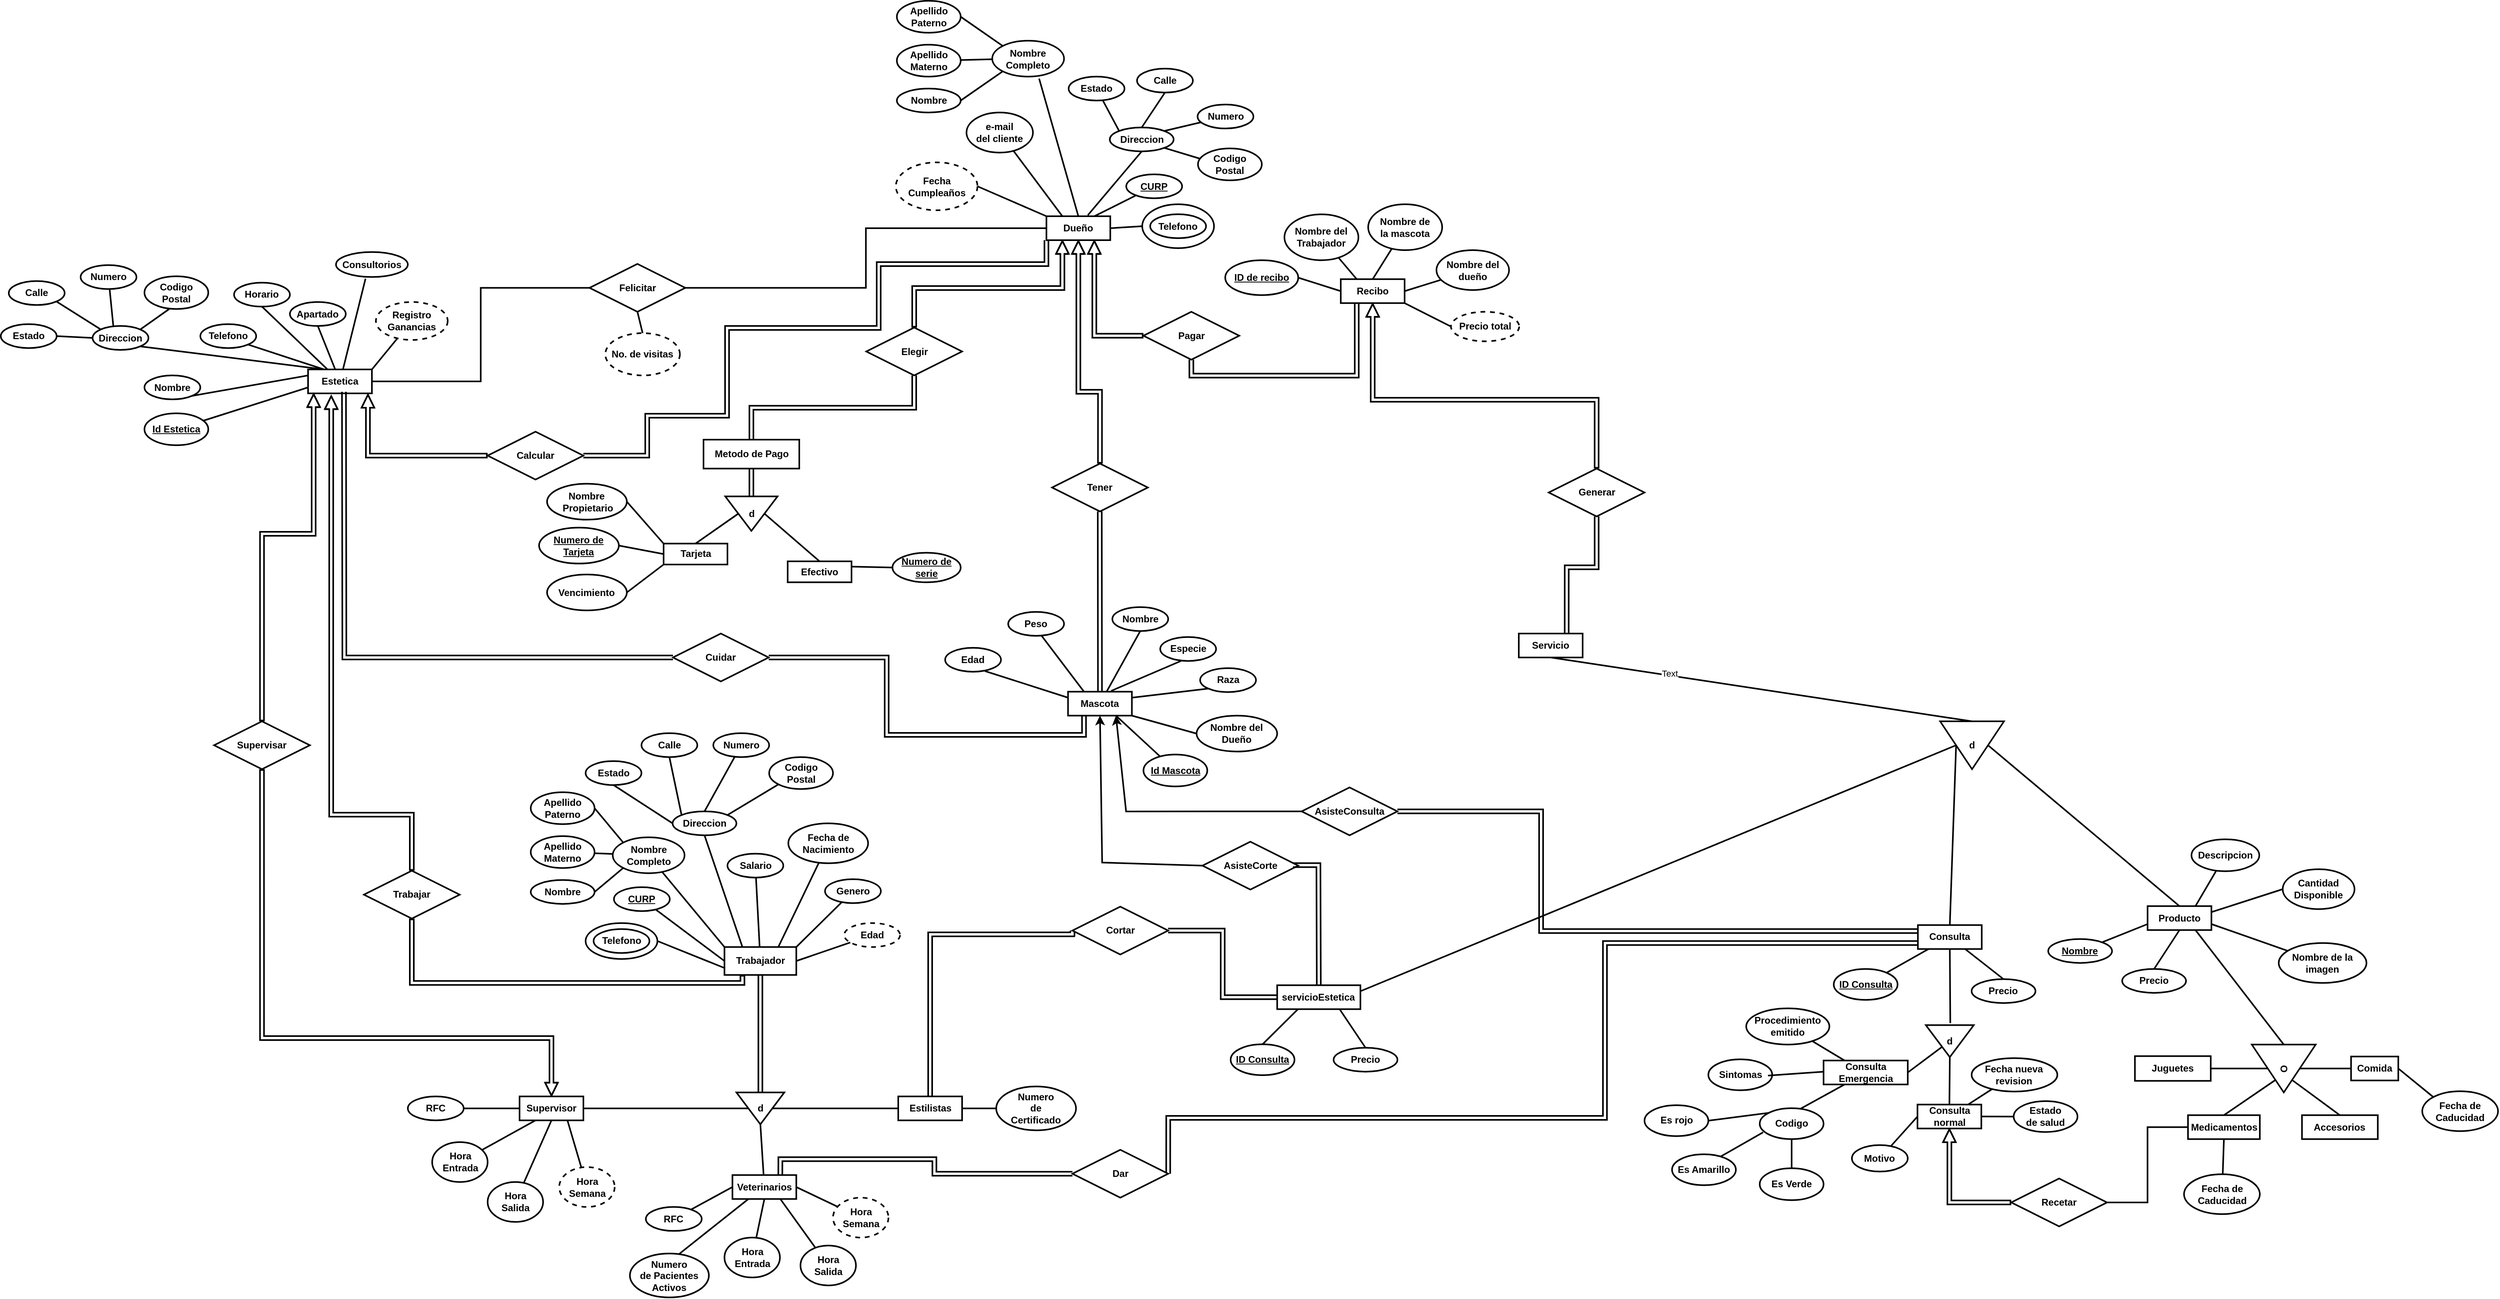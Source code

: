 <mxfile version="17.4.1" type="google"><diagram id="ZzNMAyP3HNe8zufdhyEZ" name="Page-1"><mxGraphModel grid="1" page="1" gridSize="10" guides="1" tooltips="1" connect="1" arrows="1" fold="1" pageScale="1" pageWidth="827" pageHeight="1169" math="0" shadow="0"><root><mxCell id="0"/><mxCell id="1" parent="0"/><mxCell id="FoRTFGQqfx3V27HA2olC-1" value="Mascota" style="rounded=0;whiteSpace=wrap;html=1;fontStyle=1;strokeWidth=2;" vertex="1" parent="1"><mxGeometry x="997.25" y="495.87" width="80" height="30" as="geometry"/></mxCell><mxCell id="FoRTFGQqfx3V27HA2olC-4" value="Nombre" style="ellipse;whiteSpace=wrap;html=1;fontStyle=1;strokeWidth=2;" vertex="1" parent="1"><mxGeometry x="1052.75" y="389.87" width="70" height="30" as="geometry"/></mxCell><mxCell id="FoRTFGQqfx3V27HA2olC-5" value="Raza" style="ellipse;whiteSpace=wrap;html=1;fontStyle=1;strokeWidth=2;" vertex="1" parent="1"><mxGeometry x="1162.75" y="466.37" width="70" height="30" as="geometry"/></mxCell><mxCell id="FoRTFGQqfx3V27HA2olC-6" value="Nombre del Dueño" style="ellipse;whiteSpace=wrap;html=1;fontStyle=1;strokeWidth=2;" vertex="1" parent="1"><mxGeometry x="1158.3" y="525.87" width="101" height="45" as="geometry"/></mxCell><mxCell id="FoRTFGQqfx3V27HA2olC-7" value="Especie" style="ellipse;whiteSpace=wrap;html=1;fontStyle=1;strokeWidth=2;" vertex="1" parent="1"><mxGeometry x="1112.75" y="427.37" width="70" height="30" as="geometry"/></mxCell><mxCell id="FoRTFGQqfx3V27HA2olC-8" value="Peso" style="ellipse;whiteSpace=wrap;html=1;fontStyle=1;strokeWidth=2;" vertex="1" parent="1"><mxGeometry x="922.25" y="395.87" width="70" height="30" as="geometry"/></mxCell><mxCell id="FoRTFGQqfx3V27HA2olC-9" value="" style="endArrow=none;html=1;rounded=0;entryX=0.5;entryY=1;entryDx=0;entryDy=0;fontStyle=1;strokeWidth=2;" edge="1" parent="1" source="FoRTFGQqfx3V27HA2olC-1" target="FoRTFGQqfx3V27HA2olC-4"><mxGeometry width="50" height="50" relative="1" as="geometry"><mxPoint x="1137.25" y="615.87" as="sourcePoint"/><mxPoint x="1187.25" y="565.87" as="targetPoint"/></mxGeometry></mxCell><mxCell id="FoRTFGQqfx3V27HA2olC-10" value="" style="endArrow=none;html=1;rounded=0;exitX=0.675;exitY=-0.033;exitDx=0;exitDy=0;fontStyle=1;strokeWidth=2;entryX=0.371;entryY=1;entryDx=0;entryDy=0;entryPerimeter=0;exitPerimeter=0;" edge="1" parent="1" source="FoRTFGQqfx3V27HA2olC-1" target="FoRTFGQqfx3V27HA2olC-7"><mxGeometry width="50" height="50" relative="1" as="geometry"><mxPoint x="1087.25" y="513.37" as="sourcePoint"/><mxPoint x="1078.25" y="400.87" as="targetPoint"/></mxGeometry></mxCell><mxCell id="FoRTFGQqfx3V27HA2olC-11" value="" style="endArrow=none;html=1;rounded=0;exitX=0;exitY=0.25;exitDx=0;exitDy=0;fontStyle=1;strokeWidth=2;entryX=0.713;entryY=0.972;entryDx=0;entryDy=0;entryPerimeter=0;" edge="1" parent="1" source="FoRTFGQqfx3V27HA2olC-1" target="FoRTFGQqfx3V27HA2olC-14"><mxGeometry width="50" height="50" relative="1" as="geometry"><mxPoint x="1097.25" y="523.37" as="sourcePoint"/><mxPoint x="894" y="470" as="targetPoint"/></mxGeometry></mxCell><mxCell id="FoRTFGQqfx3V27HA2olC-12" value="" style="endArrow=none;html=1;rounded=0;fontStyle=1;strokeWidth=2;entryX=0.599;entryY=1.001;entryDx=0;entryDy=0;exitX=0.25;exitY=0;exitDx=0;exitDy=0;entryPerimeter=0;" edge="1" parent="1" source="FoRTFGQqfx3V27HA2olC-1" target="FoRTFGQqfx3V27HA2olC-8"><mxGeometry width="50" height="50" relative="1" as="geometry"><mxPoint x="991.75" y="468.37" as="sourcePoint"/><mxPoint x="957.25" y="433.37" as="targetPoint"/></mxGeometry></mxCell><mxCell id="FoRTFGQqfx3V27HA2olC-13" value="" style="endArrow=none;html=1;rounded=0;exitX=1;exitY=0.25;exitDx=0;exitDy=0;entryX=0;entryY=1;entryDx=0;entryDy=0;fontStyle=1;strokeWidth=2;" edge="1" parent="1" source="FoRTFGQqfx3V27HA2olC-1" target="FoRTFGQqfx3V27HA2olC-5"><mxGeometry width="50" height="50" relative="1" as="geometry"><mxPoint x="1112.75" y="527.37" as="sourcePoint"/><mxPoint x="1182.75" y="567.37" as="targetPoint"/></mxGeometry></mxCell><mxCell id="FoRTFGQqfx3V27HA2olC-14" value="Edad" style="ellipse;whiteSpace=wrap;html=1;fontStyle=1;strokeWidth=2;" vertex="1" parent="1"><mxGeometry x="843.25" y="440.87" width="70" height="30" as="geometry"/></mxCell><mxCell id="FoRTFGQqfx3V27HA2olC-15" value="" style="endArrow=none;html=1;rounded=0;exitX=1;exitY=1;exitDx=0;exitDy=0;entryX=0;entryY=0.5;entryDx=0;entryDy=0;fontStyle=1;strokeWidth=2;" edge="1" parent="1" source="FoRTFGQqfx3V27HA2olC-1" target="FoRTFGQqfx3V27HA2olC-6"><mxGeometry width="50" height="50" relative="1" as="geometry"><mxPoint x="1112.75" y="542.37" as="sourcePoint"/><mxPoint x="1162.75" y="534.87" as="targetPoint"/></mxGeometry></mxCell><mxCell id="khHSz9isGjK0dm82PbVH-10" style="rounded=0;orthogonalLoop=1;jettySize=auto;html=1;exitX=1;exitY=0;exitDx=0;exitDy=0;endArrow=none;endFill=0;strokeWidth=2;" edge="1" parent="1" source="FoRTFGQqfx3V27HA2olC-16" target="khHSz9isGjK0dm82PbVH-8"><mxGeometry relative="1" as="geometry"/></mxCell><mxCell id="khHSz9isGjK0dm82PbVH-17" style="edgeStyle=orthogonalEdgeStyle;shape=link;rounded=0;orthogonalLoop=1;jettySize=auto;html=1;exitX=1;exitY=0.5;exitDx=0;exitDy=0;entryX=0.25;entryY=1;entryDx=0;entryDy=0;endArrow=classic;endFill=1;strokeWidth=2;" edge="1" parent="1" source="khHSz9isGjK0dm82PbVH-18" target="FoRTFGQqfx3V27HA2olC-1"><mxGeometry relative="1" as="geometry"><Array as="points"><mxPoint x="770" y="453"/><mxPoint x="770" y="550"/><mxPoint x="1017" y="550"/></Array></mxGeometry></mxCell><mxCell id="FoRTFGQqfx3V27HA2olC-16" value="Estetica" style="rounded=0;whiteSpace=wrap;html=1;strokeWidth=2;fontStyle=1" vertex="1" parent="1"><mxGeometry x="45" y="92" width="80" height="30" as="geometry"/></mxCell><mxCell id="FoRTFGQqfx3V27HA2olC-17" value="Nombre" style="ellipse;whiteSpace=wrap;html=1;strokeWidth=2;fontStyle=1" vertex="1" parent="1"><mxGeometry x="-160" y="99.5" width="70" height="30" as="geometry"/></mxCell><mxCell id="FoRTFGQqfx3V27HA2olC-20" value="Horario" style="ellipse;whiteSpace=wrap;html=1;strokeWidth=2;fontStyle=1" vertex="1" parent="1"><mxGeometry x="-47.75" y="-16.75" width="70" height="30" as="geometry"/></mxCell><mxCell id="FoRTFGQqfx3V27HA2olC-21" value="Telefono" style="ellipse;whiteSpace=wrap;html=1;strokeWidth=2;fontStyle=1" vertex="1" parent="1"><mxGeometry x="-90" y="35.25" width="70" height="30" as="geometry"/></mxCell><mxCell id="FoRTFGQqfx3V27HA2olC-22" value="" style="endArrow=none;html=1;rounded=0;exitX=0;exitY=0.25;exitDx=0;exitDy=0;entryX=1;entryY=1;entryDx=0;entryDy=0;strokeWidth=2;fontStyle=1" edge="1" parent="1" source="FoRTFGQqfx3V27HA2olC-16" target="FoRTFGQqfx3V27HA2olC-17"><mxGeometry width="50" height="50" relative="1" as="geometry"><mxPoint x="175" y="222" as="sourcePoint"/><mxPoint x="225" y="172" as="targetPoint"/></mxGeometry></mxCell><mxCell id="FoRTFGQqfx3V27HA2olC-23" value="" style="endArrow=none;html=1;rounded=0;entryX=0.5;entryY=1;entryDx=0;entryDy=0;strokeWidth=2;fontStyle=1" edge="1" parent="1" source="FoRTFGQqfx3V27HA2olC-16" target="FoRTFGQqfx3V27HA2olC-20"><mxGeometry width="50" height="50" relative="1" as="geometry"><mxPoint x="66.5" y="309.5" as="sourcePoint"/><mxPoint x="126.5" y="247" as="targetPoint"/></mxGeometry></mxCell><mxCell id="FoRTFGQqfx3V27HA2olC-24" value="" style="endArrow=none;html=1;rounded=0;exitX=0.25;exitY=0;exitDx=0;exitDy=0;entryX=1;entryY=1;entryDx=0;entryDy=0;strokeWidth=2;fontStyle=1" edge="1" parent="1" source="FoRTFGQqfx3V27HA2olC-16" target="FoRTFGQqfx3V27HA2olC-27"><mxGeometry width="50" height="50" relative="1" as="geometry"><mxPoint x="135" y="129.5" as="sourcePoint"/><mxPoint x="195" y="102" as="targetPoint"/></mxGeometry></mxCell><mxCell id="FoRTFGQqfx3V27HA2olC-25" value="" style="endArrow=none;html=1;rounded=0;strokeWidth=2;fontStyle=1;entryX=1;entryY=1;entryDx=0;entryDy=0;exitX=0.25;exitY=0;exitDx=0;exitDy=0;" edge="1" parent="1" source="FoRTFGQqfx3V27HA2olC-16" target="FoRTFGQqfx3V27HA2olC-21"><mxGeometry width="50" height="50" relative="1" as="geometry"><mxPoint x="50" y="97.5" as="sourcePoint"/><mxPoint x="113.98" y="58.015" as="targetPoint"/></mxGeometry></mxCell><mxCell id="FoRTFGQqfx3V27HA2olC-27" value="Direccion" style="ellipse;whiteSpace=wrap;html=1;strokeWidth=2;fontStyle=1" vertex="1" parent="1"><mxGeometry x="-225" y="37.5" width="70" height="30" as="geometry"/></mxCell><mxCell id="FoRTFGQqfx3V27HA2olC-30" value="Estado" style="ellipse;whiteSpace=wrap;html=1;strokeWidth=2;fontStyle=1" vertex="1" parent="1"><mxGeometry x="-340" y="35.25" width="70" height="30" as="geometry"/></mxCell><mxCell id="FoRTFGQqfx3V27HA2olC-33" value="Codigo Postal" style="ellipse;whiteSpace=wrap;html=1;strokeWidth=2;fontStyle=1" vertex="1" parent="1"><mxGeometry x="-160" y="-24.75" width="80" height="41" as="geometry"/></mxCell><mxCell id="FoRTFGQqfx3V27HA2olC-34" value="Numero" style="ellipse;whiteSpace=wrap;html=1;strokeWidth=2;fontStyle=1" vertex="1" parent="1"><mxGeometry x="-240" y="-38.75" width="70" height="30" as="geometry"/></mxCell><mxCell id="FoRTFGQqfx3V27HA2olC-35" value="" style="endArrow=none;html=1;rounded=0;entryX=1;entryY=0.5;entryDx=0;entryDy=0;exitX=0;exitY=0.5;exitDx=0;exitDy=0;strokeWidth=2;fontStyle=1" edge="1" parent="1" source="FoRTFGQqfx3V27HA2olC-27" target="FoRTFGQqfx3V27HA2olC-30"><mxGeometry width="50" height="50" relative="1" as="geometry"><mxPoint x="-260" y="16.25" as="sourcePoint"/><mxPoint x="-70" y="76.25" as="targetPoint"/></mxGeometry></mxCell><mxCell id="FoRTFGQqfx3V27HA2olC-36" value="" style="endArrow=none;html=1;rounded=0;exitX=1;exitY=0;exitDx=0;exitDy=0;entryX=0.388;entryY=1;entryDx=0;entryDy=0;strokeWidth=2;fontStyle=1;entryPerimeter=0;" edge="1" parent="1" source="FoRTFGQqfx3V27HA2olC-27" target="FoRTFGQqfx3V27HA2olC-33"><mxGeometry width="50" height="50" relative="1" as="geometry"><mxPoint x="-220" y="6.25" as="sourcePoint"/><mxPoint x="-110" y="-38.75" as="targetPoint"/></mxGeometry></mxCell><mxCell id="FoRTFGQqfx3V27HA2olC-37" value="" style="endArrow=none;html=1;rounded=0;entryX=1;entryY=1;entryDx=0;entryDy=0;strokeWidth=2;fontStyle=1;exitX=0;exitY=0;exitDx=0;exitDy=0;" edge="1" parent="1" source="FoRTFGQqfx3V27HA2olC-27" target="FoRTFGQqfx3V27HA2olC-40"><mxGeometry width="50" height="50" relative="1" as="geometry"><mxPoint x="-220" y="45.25" as="sourcePoint"/><mxPoint x="-100" y="6.25" as="targetPoint"/></mxGeometry></mxCell><mxCell id="FoRTFGQqfx3V27HA2olC-38" value="" style="endArrow=none;html=1;rounded=0;exitX=0.371;exitY=0;exitDx=0;exitDy=0;strokeWidth=2;fontStyle=1;exitPerimeter=0;" edge="1" parent="1" source="FoRTFGQqfx3V27HA2olC-27" target="FoRTFGQqfx3V27HA2olC-34"><mxGeometry width="50" height="50" relative="1" as="geometry"><mxPoint x="-240" y="26.25" as="sourcePoint"/><mxPoint x="-100" y="36.25" as="targetPoint"/></mxGeometry></mxCell><mxCell id="FoRTFGQqfx3V27HA2olC-40" value="Calle" style="ellipse;whiteSpace=wrap;html=1;strokeWidth=2;fontStyle=1" vertex="1" parent="1"><mxGeometry x="-330" y="-18.75" width="70" height="30" as="geometry"/></mxCell><mxCell id="FoRTFGQqfx3V27HA2olC-42" value="&lt;span&gt;Dueño&lt;/span&gt;" style="rounded=0;whiteSpace=wrap;html=1;strokeWidth=2;fontStyle=1" vertex="1" parent="1"><mxGeometry x="970.18" y="-100" width="80" height="30" as="geometry"/></mxCell><mxCell id="FoRTFGQqfx3V27HA2olC-43" value="Nombre&lt;br&gt;Completo" style="ellipse;whiteSpace=wrap;html=1;strokeWidth=2;fontStyle=1" vertex="1" parent="1"><mxGeometry x="902.25" y="-320" width="90" height="45" as="geometry"/></mxCell><mxCell id="FoRTFGQqfx3V27HA2olC-45" value="Telefono" style="ellipse;whiteSpace=wrap;html=1;strokeWidth=2;fontStyle=1" vertex="1" parent="1"><mxGeometry x="1100.18" y="-102.5" width="70" height="30" as="geometry"/></mxCell><mxCell id="FoRTFGQqfx3V27HA2olC-46" value="" style="endArrow=none;html=1;rounded=0;exitX=0.5;exitY=0;exitDx=0;exitDy=0;entryX=0.653;entryY=1.056;entryDx=0;entryDy=0;strokeWidth=2;fontStyle=1;entryPerimeter=0;" edge="1" parent="1" source="FoRTFGQqfx3V27HA2olC-42" target="FoRTFGQqfx3V27HA2olC-43"><mxGeometry width="50" height="50" relative="1" as="geometry"><mxPoint x="1029.49" y="-202.5" as="sourcePoint"/><mxPoint x="1199.49" y="-155" as="targetPoint"/></mxGeometry></mxCell><mxCell id="FoRTFGQqfx3V27HA2olC-48" value="" style="endArrow=none;html=1;rounded=0;exitX=0.648;exitY=-0.042;exitDx=0;exitDy=0;entryX=0.5;entryY=1;entryDx=0;entryDy=0;strokeWidth=2;fontStyle=1;exitPerimeter=0;" edge="1" parent="1" source="FoRTFGQqfx3V27HA2olC-42" target="FoRTFGQqfx3V27HA2olC-50"><mxGeometry width="50" height="50" relative="1" as="geometry"><mxPoint x="1049.49" y="-217.5" as="sourcePoint"/><mxPoint x="1169.49" y="-225" as="targetPoint"/></mxGeometry></mxCell><mxCell id="FoRTFGQqfx3V27HA2olC-49" value="" style="endArrow=none;html=1;rounded=0;exitX=1;exitY=0.5;exitDx=0;exitDy=0;strokeWidth=2;fontStyle=1;entryX=0;entryY=0.5;entryDx=0;entryDy=0;" edge="1" parent="1" source="FoRTFGQqfx3V27HA2olC-42" target="olBLM4obCOga0gSGanBm-4"><mxGeometry width="50" height="50" relative="1" as="geometry"><mxPoint x="1010.18" y="-112.5" as="sourcePoint"/><mxPoint x="1051.68" y="112.5" as="targetPoint"/></mxGeometry></mxCell><mxCell id="FoRTFGQqfx3V27HA2olC-50" value="Direccion" style="ellipse;whiteSpace=wrap;html=1;strokeWidth=2;fontStyle=1" vertex="1" parent="1"><mxGeometry x="1049.55" y="-211.25" width="80" height="30" as="geometry"/></mxCell><mxCell id="FoRTFGQqfx3V27HA2olC-51" value="Estado" style="ellipse;whiteSpace=wrap;html=1;strokeWidth=2;fontStyle=1" vertex="1" parent="1"><mxGeometry x="998.0" y="-275" width="70" height="30" as="geometry"/></mxCell><mxCell id="FoRTFGQqfx3V27HA2olC-52" value="Codigo Postal" style="ellipse;whiteSpace=wrap;html=1;strokeWidth=2;fontStyle=1" vertex="1" parent="1"><mxGeometry x="1160.06" y="-185" width="80" height="40" as="geometry"/></mxCell><mxCell id="FoRTFGQqfx3V27HA2olC-53" value="Numero" style="ellipse;whiteSpace=wrap;html=1;strokeWidth=2;fontStyle=1" vertex="1" parent="1"><mxGeometry x="1159.55" y="-240" width="70" height="30" as="geometry"/></mxCell><mxCell id="FoRTFGQqfx3V27HA2olC-54" value="" style="endArrow=none;html=1;rounded=0;exitX=0;exitY=0;exitDx=0;exitDy=0;strokeWidth=2;fontStyle=1;" edge="1" parent="1" source="FoRTFGQqfx3V27HA2olC-50" target="FoRTFGQqfx3V27HA2olC-51"><mxGeometry width="50" height="50" relative="1" as="geometry"><mxPoint x="1009.55" y="-273.75" as="sourcePoint"/><mxPoint x="979.55" y="-238.75" as="targetPoint"/></mxGeometry></mxCell><mxCell id="FoRTFGQqfx3V27HA2olC-55" value="" style="endArrow=none;html=1;rounded=0;exitX=1;exitY=1;exitDx=0;exitDy=0;entryX=0.033;entryY=0.322;entryDx=0;entryDy=0;strokeWidth=2;fontStyle=1;entryPerimeter=0;" edge="1" parent="1" source="FoRTFGQqfx3V27HA2olC-50" target="FoRTFGQqfx3V27HA2olC-52"><mxGeometry width="50" height="50" relative="1" as="geometry"><mxPoint x="990.24" y="-166.25" as="sourcePoint"/><mxPoint x="1100.24" y="-211.25" as="targetPoint"/></mxGeometry></mxCell><mxCell id="FoRTFGQqfx3V27HA2olC-56" value="" style="endArrow=none;html=1;rounded=0;exitX=0.5;exitY=0;exitDx=0;exitDy=0;entryX=0.5;entryY=1;entryDx=0;entryDy=0;strokeWidth=2;fontStyle=1" edge="1" parent="1" source="FoRTFGQqfx3V27HA2olC-50" target="FoRTFGQqfx3V27HA2olC-58"><mxGeometry width="50" height="50" relative="1" as="geometry"><mxPoint x="950.24" y="-166.25" as="sourcePoint"/><mxPoint x="1110.24" y="-166.25" as="targetPoint"/></mxGeometry></mxCell><mxCell id="FoRTFGQqfx3V27HA2olC-57" value="" style="endArrow=none;html=1;rounded=0;exitX=1;exitY=0;exitDx=0;exitDy=0;strokeWidth=2;fontStyle=1" edge="1" parent="1" source="FoRTFGQqfx3V27HA2olC-50" target="FoRTFGQqfx3V27HA2olC-53"><mxGeometry width="50" height="50" relative="1" as="geometry"><mxPoint x="970.24" y="-146.25" as="sourcePoint"/><mxPoint x="1110.24" y="-136.25" as="targetPoint"/></mxGeometry></mxCell><mxCell id="FoRTFGQqfx3V27HA2olC-58" value="Calle" style="ellipse;whiteSpace=wrap;html=1;strokeWidth=2;fontStyle=1" vertex="1" parent="1"><mxGeometry x="1083.69" y="-285" width="70" height="30" as="geometry"/></mxCell><mxCell id="FoRTFGQqfx3V27HA2olC-62" value="Apellido&lt;br&gt;Paterno" style="ellipse;whiteSpace=wrap;html=1;strokeWidth=2;fontStyle=1" vertex="1" parent="1"><mxGeometry x="782.75" y="-370" width="80" height="40" as="geometry"/></mxCell><mxCell id="FoRTFGQqfx3V27HA2olC-63" value="Apellido&lt;br&gt;Materno" style="ellipse;whiteSpace=wrap;html=1;strokeWidth=2;fontStyle=1" vertex="1" parent="1"><mxGeometry x="782.75" y="-315" width="80" height="40" as="geometry"/></mxCell><mxCell id="FoRTFGQqfx3V27HA2olC-65" value="" style="endArrow=none;html=1;rounded=0;exitX=0;exitY=0;exitDx=0;exitDy=0;entryX=1;entryY=0.5;entryDx=0;entryDy=0;strokeWidth=2;fontStyle=1" edge="1" parent="1" source="FoRTFGQqfx3V27HA2olC-43" target="FoRTFGQqfx3V27HA2olC-62"><mxGeometry width="50" height="50" relative="1" as="geometry"><mxPoint x="945.38" y="-189.61" as="sourcePoint"/><mxPoint x="1032.75" y="-285" as="targetPoint"/></mxGeometry></mxCell><mxCell id="FoRTFGQqfx3V27HA2olC-66" value="" style="endArrow=none;html=1;rounded=0;exitX=0;exitY=1;exitDx=0;exitDy=0;entryX=1;entryY=0.5;entryDx=0;entryDy=0;strokeWidth=2;fontStyle=1" edge="1" parent="1" source="FoRTFGQqfx3V27HA2olC-43" target="FoRTFGQqfx3V27HA2olC-68"><mxGeometry width="50" height="50" relative="1" as="geometry"><mxPoint x="912.876" y="-185.553" as="sourcePoint"/><mxPoint x="1042.75" y="-240" as="targetPoint"/></mxGeometry></mxCell><mxCell id="FoRTFGQqfx3V27HA2olC-67" value="" style="endArrow=none;html=1;rounded=0;strokeWidth=2;fontStyle=1" edge="1" parent="1" source="FoRTFGQqfx3V27HA2olC-43" target="FoRTFGQqfx3V27HA2olC-63"><mxGeometry width="50" height="50" relative="1" as="geometry"><mxPoint x="925.15" y="-190" as="sourcePoint"/><mxPoint x="1042.75" y="-210" as="targetPoint"/></mxGeometry></mxCell><mxCell id="FoRTFGQqfx3V27HA2olC-68" value="Nombre" style="ellipse;whiteSpace=wrap;html=1;strokeWidth=2;fontStyle=1" vertex="1" parent="1"><mxGeometry x="782.75" y="-260" width="80" height="30" as="geometry"/></mxCell><mxCell id="FoRTFGQqfx3V27HA2olC-72" value="Estilistas" style="rounded=0;whiteSpace=wrap;html=1;fontStyle=1;strokeWidth=2;" vertex="1" parent="1"><mxGeometry x="784.5" y="1003.12" width="80" height="30" as="geometry"/></mxCell><mxCell id="GH_9bOQFKsPNfzs77w90-9" style="edgeStyle=orthogonalEdgeStyle;rounded=0;orthogonalLoop=1;jettySize=auto;html=1;exitX=0.75;exitY=0;exitDx=0;exitDy=0;endArrow=none;endFill=0;strokeWidth=2;shape=link;entryX=0;entryY=0.5;entryDx=0;entryDy=0;" edge="1" parent="1" source="FoRTFGQqfx3V27HA2olC-73" target="GH_9bOQFKsPNfzs77w90-10"><mxGeometry relative="1" as="geometry"><mxPoint x="1140" y="1101" as="targetPoint"/></mxGeometry></mxCell><mxCell id="FoRTFGQqfx3V27HA2olC-73" value="Veterinarios" style="rounded=0;whiteSpace=wrap;html=1;fontStyle=1;strokeWidth=2;" vertex="1" parent="1"><mxGeometry x="576.75" y="1101.67" width="80" height="30" as="geometry"/></mxCell><mxCell id="FoRTFGQqfx3V27HA2olC-74" value="RFC" style="ellipse;whiteSpace=wrap;html=1;fontStyle=1;strokeWidth=2;" vertex="1" parent="1"><mxGeometry x="468.25" y="1141.67" width="70" height="30" as="geometry"/></mxCell><mxCell id="FoRTFGQqfx3V27HA2olC-75" value="" style="endArrow=none;html=1;rounded=0;fontStyle=1;strokeWidth=2;exitX=0;exitY=0.5;exitDx=0;exitDy=0;" edge="1" parent="1" source="FoRTFGQqfx3V27HA2olC-73" target="FoRTFGQqfx3V27HA2olC-74"><mxGeometry width="50" height="50" relative="1" as="geometry"><mxPoint x="607.75" y="1105.42" as="sourcePoint"/><mxPoint x="488.25" y="1356.67" as="targetPoint"/></mxGeometry></mxCell><mxCell id="FoRTFGQqfx3V27HA2olC-77" value="Numero&lt;br&gt;de&lt;br&gt;Certificado" style="ellipse;whiteSpace=wrap;html=1;fontStyle=1;strokeWidth=2;" vertex="1" parent="1"><mxGeometry x="907.25" y="990.62" width="100" height="55" as="geometry"/></mxCell><mxCell id="FoRTFGQqfx3V27HA2olC-78" value="" style="endArrow=none;html=1;rounded=0;exitX=1;exitY=0.5;exitDx=0;exitDy=0;entryX=0;entryY=0.5;entryDx=0;entryDy=0;fontStyle=1;strokeWidth=2;" edge="1" parent="1" source="FoRTFGQqfx3V27HA2olC-72" target="FoRTFGQqfx3V27HA2olC-77"><mxGeometry width="50" height="50" relative="1" as="geometry"><mxPoint x="842.5" y="1075.42" as="sourcePoint"/><mxPoint x="950" y="1287.92" as="targetPoint"/></mxGeometry></mxCell><mxCell id="FoRTFGQqfx3V27HA2olC-79" value="Numero&lt;br&gt;de Pacientes&lt;br&gt;Activos" style="ellipse;whiteSpace=wrap;html=1;fontStyle=1;strokeWidth=2;" vertex="1" parent="1"><mxGeometry x="448.25" y="1200.0" width="99" height="55" as="geometry"/></mxCell><mxCell id="FoRTFGQqfx3V27HA2olC-80" value="" style="endArrow=none;html=1;rounded=0;exitX=0.25;exitY=1;exitDx=0;exitDy=0;fontStyle=1;strokeWidth=2;entryX=0.623;entryY=0.011;entryDx=0;entryDy=0;entryPerimeter=0;" edge="1" parent="1" source="FoRTFGQqfx3V27HA2olC-73" target="FoRTFGQqfx3V27HA2olC-79"><mxGeometry width="50" height="50" relative="1" as="geometry"><mxPoint x="568.25" y="1101.67" as="sourcePoint"/><mxPoint x="560.156" y="1160.905" as="targetPoint"/></mxGeometry></mxCell><mxCell id="FoRTFGQqfx3V27HA2olC-136" value="&lt;p style=&quot;line-height: 1.2&quot;&gt;&lt;u&gt;CURP&lt;/u&gt;&lt;/p&gt;" style="ellipse;whiteSpace=wrap;html=1;strokeWidth=2;fontStyle=1" vertex="1" parent="1"><mxGeometry x="1070.18" y="-152.5" width="70" height="30" as="geometry"/></mxCell><mxCell id="FoRTFGQqfx3V27HA2olC-137" value="" style="endArrow=none;html=1;rounded=0;exitX=0.75;exitY=0;exitDx=0;exitDy=0;strokeWidth=2;fontStyle=1" edge="1" parent="1" source="FoRTFGQqfx3V27HA2olC-42" target="FoRTFGQqfx3V27HA2olC-136"><mxGeometry width="50" height="50" relative="1" as="geometry"><mxPoint x="1040.18" y="-82.5" as="sourcePoint"/><mxPoint x="1061.68" y="122.5" as="targetPoint"/></mxGeometry></mxCell><mxCell id="5V470xYc66ox6oTAn8Y4-2" value="Trabajador" style="rounded=0;whiteSpace=wrap;html=1;strokeWidth=2;fontStyle=1" vertex="1" parent="1"><mxGeometry x="566.75" y="815.87" width="90" height="35" as="geometry"/></mxCell><mxCell id="5V470xYc66ox6oTAn8Y4-3" value="Nombre&lt;br&gt;Completo" style="ellipse;whiteSpace=wrap;html=1;strokeWidth=2;fontStyle=1" vertex="1" parent="1"><mxGeometry x="426.75" y="678.37" width="90" height="45" as="geometry"/></mxCell><mxCell id="5V470xYc66ox6oTAn8Y4-4" value="Telefono" style="ellipse;whiteSpace=wrap;html=1;strokeWidth=2;fontStyle=1" vertex="1" parent="1"><mxGeometry x="402.75" y="793.37" width="70" height="30" as="geometry"/></mxCell><mxCell id="5V470xYc66ox6oTAn8Y4-5" value="" style="endArrow=none;html=1;rounded=0;exitX=0;exitY=0;exitDx=0;exitDy=0;entryX=0.689;entryY=0.967;entryDx=0;entryDy=0;strokeWidth=2;fontStyle=1;entryPerimeter=0;" edge="1" parent="1" source="5V470xYc66ox6oTAn8Y4-2" target="5V470xYc66ox6oTAn8Y4-3"><mxGeometry width="50" height="50" relative="1" as="geometry"><mxPoint x="676.75" y="810.87" as="sourcePoint"/><mxPoint x="726.75" y="760.87" as="targetPoint"/></mxGeometry></mxCell><mxCell id="5V470xYc66ox6oTAn8Y4-6" value="" style="endArrow=none;html=1;rounded=0;exitX=0.25;exitY=0;exitDx=0;exitDy=0;entryX=0.5;entryY=1;entryDx=0;entryDy=0;strokeWidth=2;fontStyle=1" edge="1" parent="1" source="5V470xYc66ox6oTAn8Y4-2" target="5V470xYc66ox6oTAn8Y4-8"><mxGeometry width="50" height="50" relative="1" as="geometry"><mxPoint x="636.75" y="718.37" as="sourcePoint"/><mxPoint x="696.75" y="690.87" as="targetPoint"/></mxGeometry></mxCell><mxCell id="5V470xYc66ox6oTAn8Y4-7" value="" style="endArrow=none;html=1;rounded=0;exitX=0;exitY=0.75;exitDx=0;exitDy=0;strokeWidth=2;fontStyle=1;entryX=1;entryY=0.5;entryDx=0;entryDy=0;" edge="1" parent="1" source="5V470xYc66ox6oTAn8Y4-2" target="olBLM4obCOga0gSGanBm-11"><mxGeometry width="50" height="50" relative="1" as="geometry"><mxPoint x="596.75" y="685.87" as="sourcePoint"/><mxPoint x="638.25" y="910.87" as="targetPoint"/></mxGeometry></mxCell><mxCell id="5V470xYc66ox6oTAn8Y4-8" value="Direccion" style="ellipse;whiteSpace=wrap;html=1;strokeWidth=2;fontStyle=1" vertex="1" parent="1"><mxGeometry x="501.75" y="645.87" width="80" height="30" as="geometry"/></mxCell><mxCell id="5V470xYc66ox6oTAn8Y4-9" value="Estado" style="ellipse;whiteSpace=wrap;html=1;strokeWidth=2;fontStyle=1" vertex="1" parent="1"><mxGeometry x="392.75" y="582.87" width="70" height="30" as="geometry"/></mxCell><mxCell id="5V470xYc66ox6oTAn8Y4-10" value="Codigo Postal" style="ellipse;whiteSpace=wrap;html=1;strokeWidth=2;fontStyle=1" vertex="1" parent="1"><mxGeometry x="622.75" y="577.87" width="80" height="40" as="geometry"/></mxCell><mxCell id="5V470xYc66ox6oTAn8Y4-11" value="Numero" style="ellipse;whiteSpace=wrap;html=1;strokeWidth=2;fontStyle=1" vertex="1" parent="1"><mxGeometry x="552.75" y="547.87" width="70" height="30" as="geometry"/></mxCell><mxCell id="5V470xYc66ox6oTAn8Y4-12" value="" style="endArrow=none;html=1;rounded=0;exitX=0;exitY=0.5;exitDx=0;exitDy=0;strokeWidth=2;fontStyle=1;entryX=0.5;entryY=1;entryDx=0;entryDy=0;" edge="1" parent="1" source="5V470xYc66ox6oTAn8Y4-8" target="5V470xYc66ox6oTAn8Y4-9"><mxGeometry width="50" height="50" relative="1" as="geometry"><mxPoint x="436.75" y="578.37" as="sourcePoint"/><mxPoint x="406.75" y="613.37" as="targetPoint"/></mxGeometry></mxCell><mxCell id="5V470xYc66ox6oTAn8Y4-13" value="" style="endArrow=none;html=1;rounded=0;exitX=1;exitY=0;exitDx=0;exitDy=0;entryX=0;entryY=1;entryDx=0;entryDy=0;strokeWidth=2;fontStyle=1;" edge="1" parent="1" source="5V470xYc66ox6oTAn8Y4-8" target="5V470xYc66ox6oTAn8Y4-10"><mxGeometry width="50" height="50" relative="1" as="geometry"><mxPoint x="476.75" y="568.37" as="sourcePoint"/><mxPoint x="586.75" y="523.37" as="targetPoint"/></mxGeometry></mxCell><mxCell id="5V470xYc66ox6oTAn8Y4-14" value="" style="endArrow=none;html=1;rounded=0;exitX=0;exitY=0;exitDx=0;exitDy=0;entryX=0.5;entryY=1;entryDx=0;entryDy=0;strokeWidth=2;fontStyle=1" edge="1" parent="1" source="5V470xYc66ox6oTAn8Y4-8" target="5V470xYc66ox6oTAn8Y4-16"><mxGeometry width="50" height="50" relative="1" as="geometry"><mxPoint x="436.75" y="568.37" as="sourcePoint"/><mxPoint x="596.75" y="568.37" as="targetPoint"/></mxGeometry></mxCell><mxCell id="5V470xYc66ox6oTAn8Y4-15" value="" style="endArrow=none;html=1;rounded=0;exitX=0.5;exitY=0;exitDx=0;exitDy=0;strokeWidth=2;fontStyle=1" edge="1" parent="1" source="5V470xYc66ox6oTAn8Y4-8" target="5V470xYc66ox6oTAn8Y4-11"><mxGeometry width="50" height="50" relative="1" as="geometry"><mxPoint x="456.75" y="588.37" as="sourcePoint"/><mxPoint x="596.75" y="598.37" as="targetPoint"/></mxGeometry></mxCell><mxCell id="5V470xYc66ox6oTAn8Y4-16" value="Calle" style="ellipse;whiteSpace=wrap;html=1;strokeWidth=2;fontStyle=1" vertex="1" parent="1"><mxGeometry x="462.75" y="547.87" width="70" height="30" as="geometry"/></mxCell><mxCell id="5V470xYc66ox6oTAn8Y4-17" value="Apellido&lt;br&gt;Paterno" style="ellipse;whiteSpace=wrap;html=1;strokeWidth=2;fontStyle=1" vertex="1" parent="1"><mxGeometry x="324" y="621.87" width="80" height="40" as="geometry"/></mxCell><mxCell id="5V470xYc66ox6oTAn8Y4-18" value="Apellido&lt;br&gt;Materno" style="ellipse;whiteSpace=wrap;html=1;strokeWidth=2;fontStyle=1" vertex="1" parent="1"><mxGeometry x="324" y="676.87" width="80" height="40" as="geometry"/></mxCell><mxCell id="5V470xYc66ox6oTAn8Y4-19" value="" style="endArrow=none;html=1;rounded=0;exitX=0;exitY=0;exitDx=0;exitDy=0;entryX=1;entryY=0.5;entryDx=0;entryDy=0;strokeWidth=2;fontStyle=1" edge="1" parent="1" source="5V470xYc66ox6oTAn8Y4-3" target="5V470xYc66ox6oTAn8Y4-17"><mxGeometry width="50" height="50" relative="1" as="geometry"><mxPoint x="479.38" y="826.26" as="sourcePoint"/><mxPoint x="566.75" y="730.87" as="targetPoint"/></mxGeometry></mxCell><mxCell id="5V470xYc66ox6oTAn8Y4-20" value="" style="endArrow=none;html=1;rounded=0;exitX=0;exitY=1;exitDx=0;exitDy=0;entryX=1;entryY=0.5;entryDx=0;entryDy=0;strokeWidth=2;fontStyle=1" edge="1" parent="1" source="5V470xYc66ox6oTAn8Y4-3" target="5V470xYc66ox6oTAn8Y4-22"><mxGeometry width="50" height="50" relative="1" as="geometry"><mxPoint x="446.876" y="830.317" as="sourcePoint"/><mxPoint x="576.75" y="775.87" as="targetPoint"/></mxGeometry></mxCell><mxCell id="5V470xYc66ox6oTAn8Y4-21" value="" style="endArrow=none;html=1;rounded=0;strokeWidth=2;fontStyle=1" edge="1" parent="1" source="5V470xYc66ox6oTAn8Y4-3" target="5V470xYc66ox6oTAn8Y4-18"><mxGeometry width="50" height="50" relative="1" as="geometry"><mxPoint x="459.15" y="825.87" as="sourcePoint"/><mxPoint x="576.75" y="805.87" as="targetPoint"/></mxGeometry></mxCell><mxCell id="5V470xYc66ox6oTAn8Y4-22" value="Nombre" style="ellipse;whiteSpace=wrap;html=1;strokeWidth=2;fontStyle=1" vertex="1" parent="1"><mxGeometry x="324" y="731.87" width="80" height="30" as="geometry"/></mxCell><mxCell id="5V470xYc66ox6oTAn8Y4-23" value="&lt;p style=&quot;line-height: 1.2&quot;&gt;&lt;u&gt;CURP&lt;/u&gt;&lt;/p&gt;" style="ellipse;whiteSpace=wrap;html=1;strokeWidth=2;fontStyle=1" vertex="1" parent="1"><mxGeometry x="428.25" y="740.87" width="70" height="30" as="geometry"/></mxCell><mxCell id="5V470xYc66ox6oTAn8Y4-24" value="" style="endArrow=none;html=1;rounded=0;exitX=0;exitY=0.5;exitDx=0;exitDy=0;strokeWidth=2;fontStyle=1" edge="1" parent="1" source="5V470xYc66ox6oTAn8Y4-2" target="5V470xYc66ox6oTAn8Y4-23"><mxGeometry width="50" height="50" relative="1" as="geometry"><mxPoint x="626.75" y="715.87" as="sourcePoint"/><mxPoint x="648.25" y="920.87" as="targetPoint"/></mxGeometry></mxCell><mxCell id="WBfLQMh-rH-3y1C0LAYk-19" value="" style="edgeStyle=none;rounded=0;orthogonalLoop=1;jettySize=auto;html=1;endArrow=none;endFill=0;strokeWidth=2;" edge="1" parent="1" source="5V470xYc66ox6oTAn8Y4-25" target="5V470xYc66ox6oTAn8Y4-2"><mxGeometry relative="1" as="geometry"/></mxCell><mxCell id="5V470xYc66ox6oTAn8Y4-25" value="Salario" style="ellipse;whiteSpace=wrap;html=1;strokeWidth=2;fontStyle=1" vertex="1" parent="1"><mxGeometry x="570.5" y="698.87" width="70" height="30" as="geometry"/></mxCell><mxCell id="5V470xYc66ox6oTAn8Y4-27" value="Genero" style="ellipse;whiteSpace=wrap;html=1;strokeWidth=2;fontStyle=1" vertex="1" parent="1"><mxGeometry x="692.75" y="730.87" width="70" height="30" as="geometry"/></mxCell><mxCell id="5V470xYc66ox6oTAn8Y4-28" value="" style="endArrow=none;html=1;rounded=0;strokeWidth=2;fontStyle=1;exitX=1;exitY=0;exitDx=0;exitDy=0;" edge="1" parent="1" source="5V470xYc66ox6oTAn8Y4-2" target="5V470xYc66ox6oTAn8Y4-27"><mxGeometry width="50" height="50" relative="1" as="geometry"><mxPoint x="676.75" y="843.37" as="sourcePoint"/><mxPoint x="858.25" y="775.87" as="targetPoint"/></mxGeometry></mxCell><mxCell id="5V470xYc66ox6oTAn8Y4-29" value="&lt;div&gt;Fecha de&lt;/div&gt;&lt;div&gt;Nacimiento&lt;/div&gt;" style="ellipse;whiteSpace=wrap;html=1;strokeWidth=2;fontStyle=1" vertex="1" parent="1"><mxGeometry x="646.75" y="660.87" width="100" height="50" as="geometry"/></mxCell><mxCell id="5V470xYc66ox6oTAn8Y4-30" value="" style="endArrow=none;html=1;rounded=0;exitX=0.75;exitY=0;exitDx=0;exitDy=0;strokeWidth=2;fontStyle=1" edge="1" parent="1" source="5V470xYc66ox6oTAn8Y4-2" target="5V470xYc66ox6oTAn8Y4-29"><mxGeometry width="50" height="50" relative="1" as="geometry"><mxPoint x="836.75" y="752.12" as="sourcePoint"/><mxPoint x="908.25" y="820.87" as="targetPoint"/></mxGeometry></mxCell><mxCell id="5V470xYc66ox6oTAn8Y4-31" value="Edad" style="ellipse;whiteSpace=wrap;html=1;strokeWidth=2;fontStyle=1;dashed=1;" vertex="1" parent="1"><mxGeometry x="716.75" y="785.87" width="70" height="30" as="geometry"/></mxCell><mxCell id="5V470xYc66ox6oTAn8Y4-32" value="" style="endArrow=none;html=1;rounded=0;strokeWidth=2;fontStyle=1;exitX=1;exitY=0.5;exitDx=0;exitDy=0;" edge="1" parent="1" source="5V470xYc66ox6oTAn8Y4-2" target="5V470xYc66ox6oTAn8Y4-31"><mxGeometry width="50" height="50" relative="1" as="geometry"><mxPoint x="656.75" y="830.87" as="sourcePoint"/><mxPoint x="928.25" y="870.87" as="targetPoint"/></mxGeometry></mxCell><mxCell id="5V470xYc66ox6oTAn8Y4-33" value="Producto" style="rounded=0;whiteSpace=wrap;html=1;strokeWidth=2;fontStyle=1" vertex="1" parent="1"><mxGeometry x="2349.91" y="764.62" width="80" height="30" as="geometry"/></mxCell><mxCell id="vnxPFj1tirpoRpa9UO0q-12" style="edgeStyle=none;rounded=0;orthogonalLoop=1;jettySize=auto;html=1;entryX=0;entryY=0.75;entryDx=0;entryDy=0;endArrow=none;endFill=0;strokeWidth=2;" edge="1" parent="1" source="vnxPFj1tirpoRpa9UO0q-1" target="5V470xYc66ox6oTAn8Y4-33"><mxGeometry relative="1" as="geometry"/></mxCell><mxCell id="vnxPFj1tirpoRpa9UO0q-1" value="&lt;u&gt;Nombre&lt;/u&gt;" style="ellipse;whiteSpace=wrap;html=1;strokeWidth=2;fontStyle=1" vertex="1" parent="1"><mxGeometry x="2225.41" y="805.87" width="80" height="30" as="geometry"/></mxCell><mxCell id="vnxPFj1tirpoRpa9UO0q-3" style="rounded=0;orthogonalLoop=1;jettySize=auto;html=1;entryX=0.75;entryY=1;entryDx=0;entryDy=0;strokeWidth=2;endArrow=none;endFill=0;" edge="1" parent="1" source="vnxPFj1tirpoRpa9UO0q-2" target="FoRTFGQqfx3V27HA2olC-1"><mxGeometry relative="1" as="geometry"/></mxCell><mxCell id="vnxPFj1tirpoRpa9UO0q-2" value="Id Mascota" style="ellipse;whiteSpace=wrap;html=1;fontStyle=5;strokeWidth=2;" vertex="1" parent="1"><mxGeometry x="1091.75" y="574.62" width="80" height="40" as="geometry"/></mxCell><mxCell id="vnxPFj1tirpoRpa9UO0q-13" style="edgeStyle=none;rounded=0;orthogonalLoop=1;jettySize=auto;html=1;entryX=0.5;entryY=1;entryDx=0;entryDy=0;endArrow=none;endFill=0;strokeWidth=2;startArrow=none;exitX=0.5;exitY=0;exitDx=0;exitDy=0;" edge="1" parent="1" source="vnxPFj1tirpoRpa9UO0q-4" target="5V470xYc66ox6oTAn8Y4-33"><mxGeometry relative="1" as="geometry"><mxPoint x="2369.039" y="836.493" as="sourcePoint"/></mxGeometry></mxCell><mxCell id="vnxPFj1tirpoRpa9UO0q-4" value="Precio" style="ellipse;whiteSpace=wrap;html=1;strokeWidth=2;fontStyle=1" vertex="1" parent="1"><mxGeometry x="2318.1" y="843.37" width="80" height="30" as="geometry"/></mxCell><mxCell id="vnxPFj1tirpoRpa9UO0q-15" style="edgeStyle=none;rounded=0;orthogonalLoop=1;jettySize=auto;html=1;entryX=1;entryY=0.25;entryDx=0;entryDy=0;endArrow=none;endFill=0;strokeWidth=2;exitX=0;exitY=0.5;exitDx=0;exitDy=0;" edge="1" parent="1" source="vnxPFj1tirpoRpa9UO0q-5" target="5V470xYc66ox6oTAn8Y4-33"><mxGeometry relative="1" as="geometry"><mxPoint x="2509.91" y="743.37" as="sourcePoint"/></mxGeometry></mxCell><mxCell id="vnxPFj1tirpoRpa9UO0q-5" value="&lt;div&gt;Cantidad &lt;br&gt;&lt;/div&gt;&lt;div&gt;Disponible&lt;br&gt;&lt;/div&gt;" style="ellipse;whiteSpace=wrap;html=1;strokeWidth=2;fontStyle=1" vertex="1" parent="1"><mxGeometry x="2519.22" y="718.37" width="90" height="50" as="geometry"/></mxCell><mxCell id="vnxPFj1tirpoRpa9UO0q-14" style="edgeStyle=none;rounded=0;orthogonalLoop=1;jettySize=auto;html=1;entryX=0.75;entryY=0;entryDx=0;entryDy=0;endArrow=none;endFill=0;strokeWidth=2;" edge="1" parent="1" source="vnxPFj1tirpoRpa9UO0q-7" target="5V470xYc66ox6oTAn8Y4-33"><mxGeometry relative="1" as="geometry"/></mxCell><mxCell id="vnxPFj1tirpoRpa9UO0q-7" value="Descripcion" style="ellipse;whiteSpace=wrap;html=1;strokeWidth=2;fontStyle=1" vertex="1" parent="1"><mxGeometry x="2404.91" y="680.87" width="85" height="40" as="geometry"/></mxCell><mxCell id="vnxPFj1tirpoRpa9UO0q-16" style="edgeStyle=none;rounded=0;orthogonalLoop=1;jettySize=auto;html=1;entryX=1;entryY=0.75;entryDx=0;entryDy=0;endArrow=none;endFill=0;strokeWidth=2;" edge="1" parent="1" source="vnxPFj1tirpoRpa9UO0q-8" target="5V470xYc66ox6oTAn8Y4-33"><mxGeometry relative="1" as="geometry"/></mxCell><mxCell id="vnxPFj1tirpoRpa9UO0q-8" value="Nombre de la imagen" style="ellipse;whiteSpace=wrap;html=1;strokeWidth=2;fontStyle=1" vertex="1" parent="1"><mxGeometry x="2514.22" y="810.87" width="110" height="50" as="geometry"/></mxCell><mxCell id="vnxPFj1tirpoRpa9UO0q-19" style="edgeStyle=none;rounded=0;orthogonalLoop=1;jettySize=auto;html=1;exitX=0;exitY=0;exitDx=0;exitDy=0;entryX=1;entryY=0.5;entryDx=0;entryDy=0;endArrow=none;endFill=0;strokeWidth=2;" edge="1" parent="1" source="vnxPFj1tirpoRpa9UO0q-9" target="vnxPFj1tirpoRpa9UO0q-11"><mxGeometry relative="1" as="geometry"/></mxCell><mxCell id="vnxPFj1tirpoRpa9UO0q-9" value="Fecha de Caducidad" style="ellipse;whiteSpace=wrap;html=1;strokeWidth=2;fontStyle=1" vertex="1" parent="1"><mxGeometry x="2694.06" y="996.62" width="95" height="50" as="geometry"/></mxCell><mxCell id="vnxPFj1tirpoRpa9UO0q-10" value="Medicamentos" style="rounded=0;whiteSpace=wrap;html=1;strokeWidth=2;fontStyle=1" vertex="1" parent="1"><mxGeometry x="2400.56" y="1026.62" width="90" height="30" as="geometry"/></mxCell><mxCell id="vnxPFj1tirpoRpa9UO0q-11" value="Comida" style="rounded=0;whiteSpace=wrap;html=1;strokeWidth=2;fontStyle=1" vertex="1" parent="1"><mxGeometry x="2604.87" y="953.12" width="59.19" height="30" as="geometry"/></mxCell><mxCell id="vnxPFj1tirpoRpa9UO0q-18" style="edgeStyle=none;rounded=0;orthogonalLoop=1;jettySize=auto;html=1;entryX=0;entryY=0.75;entryDx=0;entryDy=0;endArrow=none;endFill=0;strokeWidth=2;" edge="1" parent="1" source="vnxPFj1tirpoRpa9UO0q-17" target="FoRTFGQqfx3V27HA2olC-16"><mxGeometry relative="1" as="geometry"/></mxCell><mxCell id="vnxPFj1tirpoRpa9UO0q-17" value="Id Estetica" style="ellipse;whiteSpace=wrap;html=1;fontStyle=5;strokeWidth=2;" vertex="1" parent="1"><mxGeometry x="-160" y="147" width="80" height="40" as="geometry"/></mxCell><mxCell id="olBLM4obCOga0gSGanBm-4" value="" style="ellipse;whiteSpace=wrap;html=1;fillColor=none;strokeWidth=2;" vertex="1" parent="1"><mxGeometry x="1090.18" y="-115" width="90" height="55" as="geometry"/></mxCell><mxCell id="olBLM4obCOga0gSGanBm-11" value="" style="ellipse;whiteSpace=wrap;html=1;fillColor=none;strokeWidth=2;" vertex="1" parent="1"><mxGeometry x="392.75" y="785.87" width="90" height="45" as="geometry"/></mxCell><mxCell id="vnxPFj1tirpoRpa9UO0q-21" style="edgeStyle=none;rounded=0;orthogonalLoop=1;jettySize=auto;html=1;entryX=0.5;entryY=1;entryDx=0;entryDy=0;endArrow=none;endFill=0;strokeWidth=2;exitX=0.509;exitY=0.1;exitDx=0;exitDy=0;exitPerimeter=0;" edge="1" parent="1" source="vnxPFj1tirpoRpa9UO0q-20" target="vnxPFj1tirpoRpa9UO0q-10"><mxGeometry relative="1" as="geometry"><mxPoint x="2451.42" y="1107.12" as="sourcePoint"/><mxPoint x="2556.92" y="1081.12" as="targetPoint"/></mxGeometry></mxCell><mxCell id="vnxPFj1tirpoRpa9UO0q-20" value="Fecha de Caducidad" style="ellipse;whiteSpace=wrap;html=1;strokeWidth=2;fontStyle=1" vertex="1" parent="1"><mxGeometry x="2395.56" y="1100.62" width="95" height="50" as="geometry"/></mxCell><mxCell id="olBLM4obCOga0gSGanBm-22" value="" style="endArrow=none;html=1;rounded=0;entryX=0.5;entryY=1;entryDx=0;entryDy=0;exitX=0;exitY=0.5;exitDx=0;exitDy=0;strokeWidth=2;shape=link;" edge="1" parent="1" source="WBfLQMh-rH-3y1C0LAYk-17" target="5V470xYc66ox6oTAn8Y4-2"><mxGeometry width="50" height="50" relative="1" as="geometry"><mxPoint x="618.35" y="997.9" as="sourcePoint"/><mxPoint x="619.71" y="960.0" as="targetPoint"/></mxGeometry></mxCell><mxCell id="olBLM4obCOga0gSGanBm-23" value="" style="endArrow=none;html=1;rounded=0;strokeWidth=2;entryX=1;entryY=0.5;entryDx=0;entryDy=0;" edge="1" parent="1" source="FoRTFGQqfx3V27HA2olC-73" target="WBfLQMh-rH-3y1C0LAYk-17"><mxGeometry width="50" height="50" relative="1" as="geometry"><mxPoint x="619" y="1100" as="sourcePoint"/><mxPoint x="660" y="1050" as="targetPoint"/></mxGeometry></mxCell><mxCell id="olBLM4obCOga0gSGanBm-25" value="" style="endArrow=none;html=1;rounded=0;exitX=0;exitY=0.5;exitDx=0;exitDy=0;entryX=0.5;entryY=0;entryDx=0;entryDy=0;strokeWidth=2;" edge="1" parent="1" source="FoRTFGQqfx3V27HA2olC-72" target="WBfLQMh-rH-3y1C0LAYk-17"><mxGeometry width="50" height="50" relative="1" as="geometry"><mxPoint x="622.75" y="1105.42" as="sourcePoint"/><mxPoint x="632.75" y="1020.42" as="targetPoint"/></mxGeometry></mxCell><mxCell id="vnxPFj1tirpoRpa9UO0q-26" style="edgeStyle=none;rounded=0;orthogonalLoop=1;jettySize=auto;html=1;entryX=0.5;entryY=1;entryDx=0;entryDy=0;endArrow=none;endFill=0;strokeWidth=2;" edge="1" parent="1" source="vnxPFj1tirpoRpa9UO0q-23" target="FoRTFGQqfx3V27HA2olC-73"><mxGeometry relative="1" as="geometry"/></mxCell><mxCell id="vnxPFj1tirpoRpa9UO0q-23" value="Hora Entrada" style="ellipse;whiteSpace=wrap;html=1;fontStyle=1;strokeWidth=2;" vertex="1" parent="1"><mxGeometry x="566.75" y="1180.0" width="69.5" height="50" as="geometry"/></mxCell><mxCell id="vnxPFj1tirpoRpa9UO0q-27" style="edgeStyle=none;rounded=0;orthogonalLoop=1;jettySize=auto;html=1;endArrow=none;endFill=0;strokeWidth=2;entryX=0.75;entryY=1;entryDx=0;entryDy=0;" edge="1" parent="1" source="vnxPFj1tirpoRpa9UO0q-24" target="FoRTFGQqfx3V27HA2olC-73"><mxGeometry relative="1" as="geometry"><mxPoint x="607.75" y="1161.67" as="targetPoint"/></mxGeometry></mxCell><mxCell id="vnxPFj1tirpoRpa9UO0q-24" value="&lt;div&gt;Hora &lt;br&gt;&lt;/div&gt;&lt;div&gt;Salida&lt;/div&gt;" style="ellipse;whiteSpace=wrap;html=1;fontStyle=1;strokeWidth=2;" vertex="1" parent="1"><mxGeometry x="662" y="1190.0" width="69.5" height="50" as="geometry"/></mxCell><mxCell id="vnxPFj1tirpoRpa9UO0q-28" style="edgeStyle=none;rounded=0;orthogonalLoop=1;jettySize=auto;html=1;entryX=1;entryY=0.5;entryDx=0;entryDy=0;endArrow=none;endFill=0;strokeWidth=2;" edge="1" parent="1" source="vnxPFj1tirpoRpa9UO0q-25" target="FoRTFGQqfx3V27HA2olC-73"><mxGeometry relative="1" as="geometry"/></mxCell><mxCell id="vnxPFj1tirpoRpa9UO0q-25" value="Hora Semana" style="ellipse;whiteSpace=wrap;html=1;fontStyle=1;strokeWidth=2;dashed=1;" vertex="1" parent="1"><mxGeometry x="702.75" y="1130" width="69.5" height="50" as="geometry"/></mxCell><mxCell id="vnxPFj1tirpoRpa9UO0q-48" style="edgeStyle=orthogonalEdgeStyle;rounded=0;orthogonalLoop=1;jettySize=auto;html=1;entryX=0.5;entryY=1;entryDx=0;entryDy=0;endArrow=none;endFill=0;strokeWidth=2;shape=link;exitX=0.5;exitY=0;exitDx=0;exitDy=0;" edge="1" parent="1" source="vnxPFj1tirpoRpa9UO0q-29" target="vnxPFj1tirpoRpa9UO0q-47"><mxGeometry relative="1" as="geometry"><mxPoint x="656.64" y="198.25" as="sourcePoint"/><mxPoint x="455" y="207.25" as="targetPoint"/><Array as="points"><mxPoint x="601" y="140"/><mxPoint x="805" y="140"/></Array></mxGeometry></mxCell><mxCell id="vnxPFj1tirpoRpa9UO0q-29" value="Metodo de Pago" style="whiteSpace=wrap;html=1;align=center;strokeWidth=2;fontStyle=1" vertex="1" parent="1"><mxGeometry x="540.5" y="180" width="120" height="36.25" as="geometry"/></mxCell><mxCell id="vnxPFj1tirpoRpa9UO0q-30" value="Tarjeta" style="whiteSpace=wrap;html=1;align=center;strokeWidth=2;fontStyle=1" vertex="1" parent="1"><mxGeometry x="490.5" y="310.25" width="80" height="26.25" as="geometry"/></mxCell><mxCell id="vnxPFj1tirpoRpa9UO0q-31" value="Efectivo" style="whiteSpace=wrap;html=1;align=center;strokeWidth=2;fontStyle=1" vertex="1" parent="1"><mxGeometry x="645.95" y="332.5" width="80" height="26.25" as="geometry"/></mxCell><mxCell id="vnxPFj1tirpoRpa9UO0q-32" value="" style="endArrow=none;html=1;rounded=0;entryX=0.5;entryY=1;entryDx=0;entryDy=0;strokeWidth=2;shape=link;exitX=0;exitY=0.5;exitDx=0;exitDy=0;" edge="1" parent="1" source="WBfLQMh-rH-3y1C0LAYk-22" target="vnxPFj1tirpoRpa9UO0q-29"><mxGeometry width="50" height="50" relative="1" as="geometry"><mxPoint x="601" y="260" as="sourcePoint"/><mxPoint x="600.5" y="225" as="targetPoint"/></mxGeometry></mxCell><mxCell id="vnxPFj1tirpoRpa9UO0q-33" value="" style="endArrow=none;html=1;rounded=0;strokeWidth=2;exitX=0.5;exitY=0;exitDx=0;exitDy=0;entryX=0.5;entryY=1;entryDx=0;entryDy=0;" edge="1" parent="1" source="vnxPFj1tirpoRpa9UO0q-30" target="WBfLQMh-rH-3y1C0LAYk-22"><mxGeometry width="50" height="50" relative="1" as="geometry"><mxPoint x="522.955" y="333.75" as="sourcePoint"/><mxPoint x="580.5" y="282.5" as="targetPoint"/></mxGeometry></mxCell><mxCell id="vnxPFj1tirpoRpa9UO0q-35" value="" style="endArrow=none;html=1;rounded=0;exitX=0.5;exitY=0;exitDx=0;exitDy=0;strokeWidth=2;entryX=0.5;entryY=0;entryDx=0;entryDy=0;" edge="1" parent="1" source="vnxPFj1tirpoRpa9UO0q-31" target="WBfLQMh-rH-3y1C0LAYk-22"><mxGeometry width="50" height="50" relative="1" as="geometry"><mxPoint x="705.5" y="337.5" as="sourcePoint"/><mxPoint x="620.5" y="282.5" as="targetPoint"/></mxGeometry></mxCell><mxCell id="vnxPFj1tirpoRpa9UO0q-43" style="edgeStyle=none;rounded=0;orthogonalLoop=1;jettySize=auto;html=1;exitX=1;exitY=0.5;exitDx=0;exitDy=0;entryX=0;entryY=0.5;entryDx=0;entryDy=0;endArrow=none;endFill=0;strokeWidth=2;" edge="1" parent="1" source="vnxPFj1tirpoRpa9UO0q-37" target="vnxPFj1tirpoRpa9UO0q-30"><mxGeometry relative="1" as="geometry"/></mxCell><mxCell id="vnxPFj1tirpoRpa9UO0q-37" value="&lt;div&gt;Numero de&lt;/div&gt;&lt;div&gt;Tarjeta&lt;br&gt;&lt;/div&gt;" style="ellipse;whiteSpace=wrap;html=1;align=center;strokeWidth=2;fontStyle=5" vertex="1" parent="1"><mxGeometry x="334.45" y="290.25" width="100" height="45" as="geometry"/></mxCell><mxCell id="vnxPFj1tirpoRpa9UO0q-42" style="edgeStyle=none;rounded=0;orthogonalLoop=1;jettySize=auto;html=1;exitX=1;exitY=0.5;exitDx=0;exitDy=0;entryX=0;entryY=1;entryDx=0;entryDy=0;endArrow=none;endFill=0;strokeWidth=2;" edge="1" parent="1" source="vnxPFj1tirpoRpa9UO0q-38" target="vnxPFj1tirpoRpa9UO0q-30"><mxGeometry relative="1" as="geometry"/></mxCell><mxCell id="vnxPFj1tirpoRpa9UO0q-38" value="Vencimiento" style="ellipse;whiteSpace=wrap;html=1;align=center;strokeWidth=2;fontStyle=1" vertex="1" parent="1"><mxGeometry x="344.45" y="349" width="100" height="45" as="geometry"/></mxCell><mxCell id="vnxPFj1tirpoRpa9UO0q-44" style="edgeStyle=none;rounded=0;orthogonalLoop=1;jettySize=auto;html=1;exitX=1;exitY=0.5;exitDx=0;exitDy=0;entryX=0;entryY=0;entryDx=0;entryDy=0;endArrow=none;endFill=0;strokeWidth=2;" edge="1" parent="1" source="vnxPFj1tirpoRpa9UO0q-40" target="vnxPFj1tirpoRpa9UO0q-30"><mxGeometry relative="1" as="geometry"/></mxCell><mxCell id="vnxPFj1tirpoRpa9UO0q-40" value="&lt;div&gt;Nombre&lt;/div&gt;&lt;div&gt;&amp;nbsp;Propietario&lt;/div&gt;" style="ellipse;whiteSpace=wrap;html=1;align=center;strokeWidth=2;fontStyle=1" vertex="1" parent="1"><mxGeometry x="344.45" y="235.25" width="100" height="45" as="geometry"/></mxCell><mxCell id="vnxPFj1tirpoRpa9UO0q-47" value="Elegir" style="shape=rhombus;perimeter=rhombusPerimeter;whiteSpace=wrap;html=1;align=center;strokeWidth=2;fontStyle=1" vertex="1" parent="1"><mxGeometry x="744.5" y="39.5" width="120" height="60" as="geometry"/></mxCell><mxCell id="MUpguNVh94zaMJaMmKcV-2" value="Trabajar" style="shape=rhombus;perimeter=rhombusPerimeter;whiteSpace=wrap;html=1;align=center;strokeWidth=2;fontStyle=1" vertex="1" parent="1"><mxGeometry x="115.0" y="720.25" width="120" height="60" as="geometry"/></mxCell><mxCell id="vnxPFj1tirpoRpa9UO0q-56" value="" style="shape=flexArrow;endArrow=block;html=1;rounded=0;strokeWidth=2;width=4;endSize=4.75;endWidth=9;exitX=0.5;exitY=0;exitDx=0;exitDy=0;entryX=0.25;entryY=1;entryDx=0;entryDy=0;edgeStyle=orthogonalEdgeStyle;" edge="1" parent="1" source="vnxPFj1tirpoRpa9UO0q-47" target="FoRTFGQqfx3V27HA2olC-42"><mxGeometry width="50" height="50" relative="1" as="geometry"><mxPoint x="578" y="110" as="sourcePoint"/><mxPoint x="1184.69" y="-200" as="targetPoint"/><Array as="points"><mxPoint x="804" y="-10"/><mxPoint x="990" y="-10"/></Array></mxGeometry></mxCell><mxCell id="MUpguNVh94zaMJaMmKcV-8" value="" style="shape=flexArrow;endArrow=block;html=1;rounded=0;strokeWidth=2;width=4;endSize=4.75;endWidth=9;edgeStyle=orthogonalEdgeStyle;entryX=0.438;entryY=1.183;entryDx=0;entryDy=0;entryPerimeter=0;exitX=0.5;exitY=0;exitDx=0;exitDy=0;" edge="1" parent="1" source="MUpguNVh94zaMJaMmKcV-2"><mxGeometry width="50" height="50" relative="1" as="geometry"><mxPoint x="190" y="570" as="sourcePoint"/><mxPoint x="74.04" y="124.49" as="targetPoint"/><Array as="points"><mxPoint x="175" y="650"/><mxPoint x="74" y="650"/></Array></mxGeometry></mxCell><mxCell id="MUpguNVh94zaMJaMmKcV-9" value="" style="shape=flexArrow;endArrow=none;html=1;rounded=0;strokeWidth=2;width=4;endSize=4.75;endWidth=9;exitX=0.5;exitY=1;exitDx=0;exitDy=0;edgeStyle=orthogonalEdgeStyle;entryX=0.25;entryY=1;entryDx=0;entryDy=0;endFill=0;" edge="1" parent="1" source="MUpguNVh94zaMJaMmKcV-2" target="5V470xYc66ox6oTAn8Y4-2"><mxGeometry width="50" height="50" relative="1" as="geometry"><mxPoint x="190.5" y="1101.0" as="sourcePoint"/><mxPoint x="315.25" y="1101" as="targetPoint"/></mxGeometry></mxCell><mxCell id="GH_9bOQFKsPNfzs77w90-2" style="edgeStyle=orthogonalEdgeStyle;rounded=0;orthogonalLoop=1;jettySize=auto;html=1;entryX=0.5;entryY=0;entryDx=0;entryDy=0;shape=link;strokeWidth=2;exitX=0;exitY=0.5;exitDx=0;exitDy=0;" edge="1" parent="1" source="GH_9bOQFKsPNfzs77w90-11" target="FoRTFGQqfx3V27HA2olC-72"><mxGeometry relative="1" as="geometry"><mxPoint x="1310" y="980" as="targetPoint"/><mxPoint x="1420" y="760" as="sourcePoint"/><Array as="points"><mxPoint x="1003" y="800"/><mxPoint x="825" y="800"/></Array></mxGeometry></mxCell><mxCell id="MUpguNVh94zaMJaMmKcV-10" value="Consulta" style="rounded=0;whiteSpace=wrap;html=1;strokeWidth=2;fontStyle=1" vertex="1" parent="1"><mxGeometry x="2062.12" y="788.37" width="80" height="30" as="geometry"/></mxCell><mxCell id="MUpguNVh94zaMJaMmKcV-12" value="Consulta&lt;br&gt;normal" style="rounded=0;whiteSpace=wrap;html=1;strokeWidth=2;fontStyle=1" vertex="1" parent="1"><mxGeometry x="2061.61" y="1013.31" width="80" height="30" as="geometry"/></mxCell><mxCell id="MUpguNVh94zaMJaMmKcV-14" value="Consulta&lt;br&gt;Emergencia" style="rounded=0;whiteSpace=wrap;html=1;strokeWidth=2;fontStyle=1" vertex="1" parent="1"><mxGeometry x="1943.92" y="958.12" width="105.5" height="30" as="geometry"/></mxCell><mxCell id="MUpguNVh94zaMJaMmKcV-17" value="" style="endArrow=none;html=1;rounded=0;exitX=-0.063;exitY=0.49;exitDx=0;exitDy=0;exitPerimeter=0;strokeWidth=2;entryX=0.5;entryY=1;entryDx=0;entryDy=0;" edge="1" parent="1" source="MUpguNVh94zaMJaMmKcV-18" target="MUpguNVh94zaMJaMmKcV-10"><mxGeometry width="50" height="50" relative="1" as="geometry"><mxPoint x="2053.12" y="952.56" as="sourcePoint"/><mxPoint x="2102.234" y="847.56" as="targetPoint"/></mxGeometry></mxCell><mxCell id="MUpguNVh94zaMJaMmKcV-18" value="&lt;b&gt;d&lt;/b&gt;" style="triangle;whiteSpace=wrap;html=1;strokeWidth=2;fillColor=none;rotation=90;align=center;verticalAlign=middle;horizontal=0;" vertex="1" parent="1"><mxGeometry x="2082.12" y="903.81" width="40" height="60" as="geometry"/></mxCell><mxCell id="MUpguNVh94zaMJaMmKcV-19" value="" style="endArrow=none;html=1;rounded=0;exitX=1;exitY=0.5;exitDx=0;exitDy=0;strokeWidth=2;entryX=0.5;entryY=0;entryDx=0;entryDy=0;" edge="1" parent="1" source="MUpguNVh94zaMJaMmKcV-18" target="MUpguNVh94zaMJaMmKcV-12"><mxGeometry width="50" height="50" relative="1" as="geometry"><mxPoint x="2112.72" y="956.29" as="sourcePoint"/><mxPoint x="2112.31" y="923.81" as="targetPoint"/></mxGeometry></mxCell><mxCell id="MUpguNVh94zaMJaMmKcV-20" value="" style="endArrow=none;html=1;rounded=0;strokeWidth=2;entryX=1;entryY=0.5;entryDx=0;entryDy=0;" edge="1" parent="1" source="MUpguNVh94zaMJaMmKcV-18" target="MUpguNVh94zaMJaMmKcV-14"><mxGeometry width="50" height="50" relative="1" as="geometry"><mxPoint x="2044.06" y="961.31" as="sourcePoint"/><mxPoint x="2122.31" y="933.81" as="targetPoint"/></mxGeometry></mxCell><mxCell id="MUpguNVh94zaMJaMmKcV-22" value="Estado&lt;br&gt;de salud" style="ellipse;whiteSpace=wrap;html=1;fontStyle=1;strokeWidth=2;" vertex="1" parent="1"><mxGeometry x="2182.12" y="1008.94" width="80" height="38.75" as="geometry"/></mxCell><mxCell id="MUpguNVh94zaMJaMmKcV-23" value="" style="endArrow=none;html=1;rounded=0;fontStyle=1;strokeWidth=2;exitX=1;exitY=0.5;exitDx=0;exitDy=0;" edge="1" parent="1" source="MUpguNVh94zaMJaMmKcV-12" target="MUpguNVh94zaMJaMmKcV-22"><mxGeometry width="50" height="50" relative="1" as="geometry"><mxPoint x="2164.06" y="1021.31" as="sourcePoint"/><mxPoint x="2000.554" y="1196.995" as="targetPoint"/></mxGeometry></mxCell><mxCell id="MUpguNVh94zaMJaMmKcV-24" style="edgeStyle=none;rounded=0;orthogonalLoop=1;jettySize=auto;html=1;entryX=0;entryY=0.5;entryDx=0;entryDy=0;endArrow=none;endFill=0;strokeWidth=2;" edge="1" parent="1" source="MUpguNVh94zaMJaMmKcV-25" target="MUpguNVh94zaMJaMmKcV-12"><mxGeometry relative="1" as="geometry"><mxPoint x="2090.67" y="1209.19" as="targetPoint"/></mxGeometry></mxCell><mxCell id="MUpguNVh94zaMJaMmKcV-25" value="Motivo" style="ellipse;whiteSpace=wrap;html=1;fontStyle=1;strokeWidth=2;" vertex="1" parent="1"><mxGeometry x="1979.42" y="1064.18" width="70" height="33.13" as="geometry"/></mxCell><mxCell id="MUpguNVh94zaMJaMmKcV-26" style="edgeStyle=none;rounded=0;orthogonalLoop=1;jettySize=auto;html=1;endArrow=none;endFill=0;strokeWidth=2;" edge="1" parent="1" source="MUpguNVh94zaMJaMmKcV-27" target="MUpguNVh94zaMJaMmKcV-12"><mxGeometry relative="1" as="geometry"><mxPoint x="2130.67" y="1209.19" as="targetPoint"/></mxGeometry></mxCell><mxCell id="MUpguNVh94zaMJaMmKcV-27" value="&lt;div&gt;Fecha nueva&lt;/div&gt;&lt;div&gt;revision&lt;/div&gt;" style="ellipse;whiteSpace=wrap;html=1;fontStyle=1;strokeWidth=2;" vertex="1" parent="1"><mxGeometry x="2129.42" y="955.07" width="107.46" height="41.87" as="geometry"/></mxCell><mxCell id="vnxPFj1tirpoRpa9UO0q-59" value="Es Verde" style="ellipse;whiteSpace=wrap;html=1;fontStyle=1;strokeWidth=2;" vertex="1" parent="1"><mxGeometry x="1863.92" y="1093.12" width="80" height="40" as="geometry"/></mxCell><mxCell id="MUpguNVh94zaMJaMmKcV-30" value="Sintomas" style="ellipse;whiteSpace=wrap;html=1;fontStyle=1;strokeWidth=2;" vertex="1" parent="1"><mxGeometry x="1799.56" y="956.63" width="80" height="38.75" as="geometry"/></mxCell><mxCell id="vnxPFj1tirpoRpa9UO0q-60" value="Es Amarillo" style="ellipse;whiteSpace=wrap;html=1;fontStyle=1;strokeWidth=2;" vertex="1" parent="1"><mxGeometry x="1754.06" y="1075.62" width="80" height="38.75" as="geometry"/></mxCell><mxCell id="MUpguNVh94zaMJaMmKcV-31" value="" style="endArrow=none;html=1;rounded=0;fontStyle=1;strokeWidth=2;" edge="1" parent="1"><mxGeometry width="50" height="50" relative="1" as="geometry"><mxPoint x="1944.06" y="972.12" as="sourcePoint"/><mxPoint x="1874.326" y="977.032" as="targetPoint"/></mxGeometry></mxCell><mxCell id="vnxPFj1tirpoRpa9UO0q-61" value="Es rojo" style="ellipse;whiteSpace=wrap;html=1;fontStyle=1;strokeWidth=2;" vertex="1" parent="1"><mxGeometry x="1719.56" y="1014.12" width="80" height="38.75" as="geometry"/></mxCell><mxCell id="MUpguNVh94zaMJaMmKcV-32" value="Codigo" style="ellipse;whiteSpace=wrap;html=1;fontStyle=1;strokeWidth=2;" vertex="1" parent="1"><mxGeometry x="1863.92" y="1017.87" width="80" height="38.75" as="geometry"/></mxCell><mxCell id="MUpguNVh94zaMJaMmKcV-33" value="" style="endArrow=none;html=1;rounded=0;exitX=0.25;exitY=1;exitDx=0;exitDy=0;fontStyle=1;strokeWidth=2;entryX=0.629;entryY=0.029;entryDx=0;entryDy=0;entryPerimeter=0;" edge="1" parent="1" source="MUpguNVh94zaMJaMmKcV-14" target="MUpguNVh94zaMJaMmKcV-32"><mxGeometry width="50" height="50" relative="1" as="geometry"><mxPoint x="2005.515" y="986.94" as="sourcePoint"/><mxPoint x="1906.584" y="1171.615" as="targetPoint"/></mxGeometry></mxCell><mxCell id="MUpguNVh94zaMJaMmKcV-34" value="" style="endArrow=none;html=1;rounded=0;exitX=1;exitY=0.5;exitDx=0;exitDy=0;fontStyle=1;strokeWidth=2;entryX=0;entryY=0;entryDx=0;entryDy=0;" edge="1" parent="1" source="vnxPFj1tirpoRpa9UO0q-61" target="MUpguNVh94zaMJaMmKcV-32"><mxGeometry width="50" height="50" relative="1" as="geometry"><mxPoint x="1836.757" y="1071.2" as="sourcePoint"/><mxPoint x="1873.26" y="1104.44" as="targetPoint"/></mxGeometry></mxCell><mxCell id="MUpguNVh94zaMJaMmKcV-35" value="" style="endArrow=none;html=1;rounded=0;exitX=0.762;exitY=0.072;exitDx=0;exitDy=0;fontStyle=1;strokeWidth=2;entryX=0.053;entryY=0.782;entryDx=0;entryDy=0;entryPerimeter=0;exitPerimeter=0;" edge="1" parent="1" source="vnxPFj1tirpoRpa9UO0q-60" target="MUpguNVh94zaMJaMmKcV-32"><mxGeometry width="50" height="50" relative="1" as="geometry"><mxPoint x="1783.26" y="1208.19" as="sourcePoint"/><mxPoint x="1953.26" y="1060.69" as="targetPoint"/></mxGeometry></mxCell><mxCell id="MUpguNVh94zaMJaMmKcV-36" value="" style="endArrow=none;html=1;rounded=0;fontStyle=1;strokeWidth=2;entryX=0.5;entryY=1;entryDx=0;entryDy=0;" edge="1" parent="1" source="vnxPFj1tirpoRpa9UO0q-59" target="MUpguNVh94zaMJaMmKcV-32"><mxGeometry width="50" height="50" relative="1" as="geometry"><mxPoint x="1993.26" y="1074.69" as="sourcePoint"/><mxPoint x="1953.26" y="1050.69" as="targetPoint"/></mxGeometry></mxCell><mxCell id="vnxPFj1tirpoRpa9UO0q-63" value="" style="endArrow=none;html=1;rounded=0;strokeWidth=2;exitX=0;exitY=0.5;exitDx=0;exitDy=0;entryX=0.5;entryY=1;entryDx=0;entryDy=0;" edge="1" parent="1" source="vnxPFj1tirpoRpa9UO0q-66" target="vnxPFj1tirpoRpa9UO0q-67"><mxGeometry width="50" height="50" relative="1" as="geometry"><mxPoint x="1727.56" y="685" as="sourcePoint"/><mxPoint x="2049.56" y="503" as="targetPoint"/></mxGeometry></mxCell><mxCell id="EPnNU0T05SH9D8jbY8RV-5" value="Text" style="edgeLabel;html=1;align=center;verticalAlign=middle;resizable=0;points=[];" connectable="0" vertex="1" parent="vnxPFj1tirpoRpa9UO0q-63"><mxGeometry x="0.43" y="-2" relative="1" as="geometry"><mxPoint x="-2" y="-1" as="offset"/></mxGeometry></mxCell><mxCell id="vnxPFj1tirpoRpa9UO0q-64" value="" style="endArrow=none;html=1;rounded=0;strokeWidth=2;exitX=0.5;exitY=0;exitDx=0;exitDy=0;entryX=0.5;entryY=1;entryDx=0;entryDy=0;" edge="1" parent="1" source="MUpguNVh94zaMJaMmKcV-10" target="vnxPFj1tirpoRpa9UO0q-66"><mxGeometry width="50" height="50" relative="1" as="geometry"><mxPoint x="2094.06" y="765.87" as="sourcePoint"/><mxPoint x="2144.06" y="732.12" as="targetPoint"/></mxGeometry></mxCell><mxCell id="vnxPFj1tirpoRpa9UO0q-65" value="" style="endArrow=none;html=1;rounded=0;exitX=0.5;exitY=0;exitDx=0;exitDy=0;strokeWidth=2;entryX=0.5;entryY=0;entryDx=0;entryDy=0;" edge="1" parent="1" source="5V470xYc66ox6oTAn8Y4-33" target="vnxPFj1tirpoRpa9UO0q-66"><mxGeometry width="50" height="50" relative="1" as="geometry"><mxPoint x="2278.06" y="788.37" as="sourcePoint"/><mxPoint x="2204.06" y="712.12" as="targetPoint"/></mxGeometry></mxCell><mxCell id="vnxPFj1tirpoRpa9UO0q-66" value="d" style="triangle;whiteSpace=wrap;html=1;strokeWidth=2;rotation=90;fontStyle=1;horizontal=0;" vertex="1" parent="1"><mxGeometry x="2100.0" y="523" width="60" height="80" as="geometry"/></mxCell><mxCell id="6s3Nwp5JxX8buXgUPTtv-20" style="edgeStyle=none;rounded=0;orthogonalLoop=1;jettySize=auto;html=1;entryX=0.5;entryY=0;entryDx=0;entryDy=0;endArrow=none;endFill=0;strokeWidth=2;exitX=0;exitY=0.5;exitDx=0;exitDy=0;" edge="1" parent="1" source="vnxPFj1tirpoRpa9UO0q-11" target="MUpguNVh94zaMJaMmKcV-40"><mxGeometry relative="1" as="geometry"><mxPoint x="2449.87" y="1079.12" as="sourcePoint"/><mxPoint x="2536.43" y="1007.44" as="targetPoint"/></mxGeometry></mxCell><mxCell id="6s3Nwp5JxX8buXgUPTtv-21" value="Juguetes" style="rectangle;whiteSpace=wrap;html=1;strokeWidth=2;fontStyle=1" vertex="1" parent="1"><mxGeometry x="2334.06" y="952.62" width="95" height="31" as="geometry"/></mxCell><mxCell id="vnxPFj1tirpoRpa9UO0q-67" value="Servicio" style="rounded=0;whiteSpace=wrap;html=1;strokeWidth=2;fontStyle=1" vertex="1" parent="1"><mxGeometry x="1562.05" y="423" width="80" height="30" as="geometry"/></mxCell><mxCell id="6s3Nwp5JxX8buXgUPTtv-22" value="Accesorios" style="rectangle;whiteSpace=wrap;html=1;strokeWidth=2;fontStyle=1" vertex="1" parent="1"><mxGeometry x="2543.37" y="1026.62" width="95" height="30" as="geometry"/></mxCell><mxCell id="6s3Nwp5JxX8buXgUPTtv-23" style="edgeStyle=none;rounded=0;orthogonalLoop=1;jettySize=auto;html=1;endArrow=none;endFill=0;strokeWidth=2;exitX=1;exitY=0.5;exitDx=0;exitDy=0;entryX=0.5;entryY=1;entryDx=0;entryDy=0;" edge="1" parent="1" source="6s3Nwp5JxX8buXgUPTtv-21" target="MUpguNVh94zaMJaMmKcV-40"><mxGeometry relative="1" as="geometry"><mxPoint x="2398.06" y="1039.84" as="sourcePoint"/><mxPoint x="2404.06" y="988.12" as="targetPoint"/></mxGeometry></mxCell><mxCell id="MUpguNVh94zaMJaMmKcV-37" value="" style="endArrow=none;html=1;rounded=0;entryX=0.75;entryY=1;entryDx=0;entryDy=0;strokeWidth=2;exitX=0;exitY=0.5;exitDx=0;exitDy=0;" edge="1" parent="1" source="MUpguNVh94zaMJaMmKcV-40" target="5V470xYc66ox6oTAn8Y4-33"><mxGeometry width="50" height="50" relative="1" as="geometry"><mxPoint x="2977.5" y="1072.74" as="sourcePoint"/><mxPoint x="2977.05" y="1010.24" as="targetPoint"/></mxGeometry></mxCell><mxCell id="MUpguNVh94zaMJaMmKcV-38" value="" style="endArrow=none;html=1;rounded=0;strokeWidth=2;exitX=0.5;exitY=0;exitDx=0;exitDy=0;entryX=0.723;entryY=0.612;entryDx=0;entryDy=0;entryPerimeter=0;" edge="1" parent="1" source="vnxPFj1tirpoRpa9UO0q-10" target="MUpguNVh94zaMJaMmKcV-40"><mxGeometry width="50" height="50" relative="1" as="geometry"><mxPoint x="2754.06" y="1063.49" as="sourcePoint"/><mxPoint x="2796.0" y="1007.24" as="targetPoint"/></mxGeometry></mxCell><mxCell id="MUpguNVh94zaMJaMmKcV-39" value="" style="endArrow=none;html=1;rounded=0;strokeWidth=2;entryX=0.75;entryY=0.36;entryDx=0;entryDy=0;entryPerimeter=0;exitX=0.5;exitY=0;exitDx=0;exitDy=0;" edge="1" parent="1" source="6s3Nwp5JxX8buXgUPTtv-22" target="MUpguNVh94zaMJaMmKcV-40"><mxGeometry width="50" height="50" relative="1" as="geometry"><mxPoint x="2534.06" y="1045.62" as="sourcePoint"/><mxPoint x="2856" y="987.24" as="targetPoint"/></mxGeometry></mxCell><mxCell id="MUpguNVh94zaMJaMmKcV-40" value="O" style="triangle;whiteSpace=wrap;html=1;strokeWidth=2;rotation=90;fontStyle=1" vertex="1" parent="1"><mxGeometry x="2490.56" y="928.12" width="60" height="80" as="geometry"/></mxCell><mxCell id="6s3Nwp5JxX8buXgUPTtv-26" value="AsisteConsulta" style="shape=rhombus;perimeter=rhombusPerimeter;whiteSpace=wrap;html=1;align=center;strokeWidth=2;fontStyle=1" vertex="1" parent="1"><mxGeometry x="1290" y="615.87" width="120" height="60" as="geometry"/></mxCell><mxCell id="6s3Nwp5JxX8buXgUPTtv-27" value="" style="endArrow=none;html=1;rounded=0;fontStyle=1;strokeWidth=2;exitX=0;exitY=0.25;exitDx=0;exitDy=0;entryX=1;entryY=0.5;entryDx=0;entryDy=0;shape=link;edgeStyle=elbowEdgeStyle;" edge="1" parent="1" source="MUpguNVh94zaMJaMmKcV-10" target="6s3Nwp5JxX8buXgUPTtv-26"><mxGeometry width="50" height="50" relative="1" as="geometry"><mxPoint x="1490" y="578" as="sourcePoint"/><mxPoint x="1330.77" y="564.25" as="targetPoint"/><Array as="points"><mxPoint x="1590" y="640"/><mxPoint x="1600" y="630"/><mxPoint x="1330" y="630"/><mxPoint x="1430" y="630"/><mxPoint x="1290" y="640"/><mxPoint x="1414.5" y="594.25"/></Array></mxGeometry></mxCell><mxCell id="6s3Nwp5JxX8buXgUPTtv-29" value="" style="endArrow=classic;html=1;rounded=0;fontStyle=1;strokeWidth=2;exitX=0;exitY=0.5;exitDx=0;exitDy=0;entryX=0.75;entryY=1;entryDx=0;entryDy=0;endFill=1;" edge="1" parent="1" source="6s3Nwp5JxX8buXgUPTtv-26" target="FoRTFGQqfx3V27HA2olC-1"><mxGeometry width="50" height="50" relative="1" as="geometry"><mxPoint x="1045.52" y="649.87" as="sourcePoint"/><mxPoint x="1040.52" y="565.87" as="targetPoint"/><Array as="points"><mxPoint x="1070" y="646"/></Array></mxGeometry></mxCell><mxCell id="MUpguNVh94zaMJaMmKcV-46" style="edgeStyle=none;rounded=0;orthogonalLoop=1;jettySize=auto;html=1;endArrow=none;endFill=0;strokeWidth=2;entryX=0.25;entryY=0;entryDx=0;entryDy=0;" edge="1" parent="1" source="MUpguNVh94zaMJaMmKcV-47" target="MUpguNVh94zaMJaMmKcV-14"><mxGeometry relative="1" as="geometry"><mxPoint x="1820.06" y="843.37" as="targetPoint"/></mxGeometry></mxCell><mxCell id="MUpguNVh94zaMJaMmKcV-47" value="&lt;div align=&quot;center&quot;&gt;Procedimiento&lt;/div&gt;&lt;div align=&quot;center&quot;&gt;emitido&lt;/div&gt;" style="ellipse;whiteSpace=wrap;html=1;fontStyle=1;strokeWidth=2;align=center;" vertex="1" parent="1"><mxGeometry x="1847.0" y="892.75" width="104.25" height="45.37" as="geometry"/></mxCell><mxCell id="sL3rwNxVjg5JqiYWk6xJ-1" value="Apartado&lt;span style=&quot;color: rgba(0 , 0 , 0 , 0) ; font-family: monospace ; font-size: 0px ; font-weight: 400&quot;&gt;%3CmxGraphModel%3E%3Croot%3E%3CmxCell%20id%3D%220%22%2F%3E%3CmxCell%20id%3D%221%22%20parent%3D%220%22%2F%3E%3CmxCell%20id%3D%222%22%20value%3D%22Horario%22%20style%3D%22ellipse%3BwhiteSpace%3Dwrap%3Bhtml%3D1%3BstrokeWidth%3D2%3BfontStyle%3D1%22%20vertex%3D%221%22%20parent%3D%221%22%3E%3CmxGeometry%20x%3D%2290%22%20y%3D%22307.5%22%20width%3D%2270%22%20height%3D%2230%22%20as%3D%22geometry%22%2F%3E%3C%2FmxCell%3E%3CmxCell%20id%3D%223%22%20value%3D%22%22%20style%3D%22endArrow%3Dnone%3Bhtml%3D1%3Brounded%3D0%3BexitX%3D1%3BexitY%3D0.25%3BexitDx%3D0%3BexitDy%3D0%3BentryX%3D0%3BentryY%3D1%3BentryDx%3D0%3BentryDy%3D0%3BstrokeWidth%3D2%3BfontStyle%3D1%22%20edge%3D%221%22%20target%3D%222%22%20parent%3D%221%22%3E%3CmxGeometry%20width%3D%2250%22%20height%3D%2250%22%20relative%3D%221%22%20as%3D%22geometry%22%3E%3CmxPoint%20x%3D%2250%22%20y%3D%22345%22%20as%3D%22sourcePoint%22%2F%3E%3CmxPoint%20x%3D%2251.5%22%20y%3D%22492.5%22%20as%3D%22targetPoint%22%2F%3E%3C%2FmxGeometry%3E%3C%2FmxCell%3E%3C%2Froot%3E%3C%2FmxGraphModel%3E&lt;/span&gt;" style="ellipse;whiteSpace=wrap;html=1;strokeWidth=2;fontStyle=1" vertex="1" parent="1"><mxGeometry x="22.25" y="7.5" width="70" height="30" as="geometry"/></mxCell><mxCell id="sL3rwNxVjg5JqiYWk6xJ-2" value="" style="endArrow=none;html=1;rounded=0;strokeWidth=2;fontStyle=1;entryX=0.5;entryY=1;entryDx=0;entryDy=0;" edge="1" parent="1" source="FoRTFGQqfx3V27HA2olC-16" target="sL3rwNxVjg5JqiYWk6xJ-1"><mxGeometry width="50" height="50" relative="1" as="geometry"><mxPoint x="140" y="152" as="sourcePoint"/><mxPoint x="80" y="20" as="targetPoint"/></mxGeometry></mxCell><mxCell id="sL3rwNxVjg5JqiYWk6xJ-3" value="Consultorios" style="ellipse;whiteSpace=wrap;html=1;strokeWidth=2;fontStyle=1" vertex="1" parent="1"><mxGeometry x="80" y="-55.12" width="90" height="31.25" as="geometry"/></mxCell><mxCell id="sL3rwNxVjg5JqiYWk6xJ-4" value="" style="endArrow=none;html=1;rounded=0;entryX=0.411;entryY=1.069;entryDx=0;entryDy=0;strokeWidth=2;fontStyle=1;entryPerimeter=0;" edge="1" parent="1" source="FoRTFGQqfx3V27HA2olC-16" target="sL3rwNxVjg5JqiYWk6xJ-3"><mxGeometry width="50" height="50" relative="1" as="geometry"><mxPoint x="105" y="190.75" as="sourcePoint"/><mxPoint x="106.5" y="338.25" as="targetPoint"/></mxGeometry></mxCell><mxCell id="sL3rwNxVjg5JqiYWk6xJ-5" value="Recibo" style="rounded=0;whiteSpace=wrap;html=1;fontStyle=1;strokeWidth=2;" vertex="1" parent="1"><mxGeometry x="1338.97" y="-21.13" width="80" height="30" as="geometry"/></mxCell><mxCell id="sL3rwNxVjg5JqiYWk6xJ-6" value="ID de recibo" style="ellipse;whiteSpace=wrap;html=1;fontStyle=5;strokeWidth=2;" vertex="1" parent="1"><mxGeometry x="1194.2" y="-44.88" width="91.5" height="43.75" as="geometry"/></mxCell><mxCell id="sL3rwNxVjg5JqiYWk6xJ-7" value="" style="endArrow=none;html=1;rounded=0;exitX=0;exitY=0.5;exitDx=0;exitDy=0;fontStyle=1;strokeWidth=2;entryX=1;entryY=0.5;entryDx=0;entryDy=0;" edge="1" parent="1" source="sL3rwNxVjg5JqiYWk6xJ-5" target="sL3rwNxVjg5JqiYWk6xJ-6"><mxGeometry width="50" height="50" relative="1" as="geometry"><mxPoint x="1169.47" y="-168.63" as="sourcePoint"/><mxPoint x="1112.854" y="-117.075" as="targetPoint"/></mxGeometry></mxCell><mxCell id="sL3rwNxVjg5JqiYWk6xJ-8" style="edgeStyle=none;rounded=0;orthogonalLoop=1;jettySize=auto;html=1;entryX=1;entryY=0.5;entryDx=0;entryDy=0;endArrow=none;endFill=0;strokeWidth=2;" edge="1" parent="1" source="sL3rwNxVjg5JqiYWk6xJ-9" target="sL3rwNxVjg5JqiYWk6xJ-5"><mxGeometry relative="1" as="geometry"/></mxCell><mxCell id="sL3rwNxVjg5JqiYWk6xJ-9" value="Nombre del dueño" style="ellipse;whiteSpace=wrap;html=1;fontStyle=1;strokeWidth=2;" vertex="1" parent="1"><mxGeometry x="1458.86" y="-57.5" width="91" height="50" as="geometry"/></mxCell><mxCell id="sL3rwNxVjg5JqiYWk6xJ-10" style="edgeStyle=none;rounded=0;orthogonalLoop=1;jettySize=auto;html=1;endArrow=none;endFill=0;strokeWidth=2;entryX=0.5;entryY=0;entryDx=0;entryDy=0;" edge="1" parent="1" source="sL3rwNxVjg5JqiYWk6xJ-11" target="sL3rwNxVjg5JqiYWk6xJ-5"><mxGeometry relative="1" as="geometry"><mxPoint x="1208.97" y="-108.63" as="targetPoint"/></mxGeometry></mxCell><mxCell id="sL3rwNxVjg5JqiYWk6xJ-11" value="&lt;div&gt;Nombre de&lt;/div&gt;&lt;div&gt;la mascota&lt;/div&gt;" style="ellipse;whiteSpace=wrap;html=1;fontStyle=1;strokeWidth=2;" vertex="1" parent="1"><mxGeometry x="1373.31" y="-115" width="92.75" height="57.5" as="geometry"/></mxCell><mxCell id="sL3rwNxVjg5JqiYWk6xJ-12" style="edgeStyle=none;rounded=0;orthogonalLoop=1;jettySize=auto;html=1;endArrow=none;endFill=0;strokeWidth=2;entryX=0.25;entryY=0;entryDx=0;entryDy=0;" edge="1" parent="1" source="sL3rwNxVjg5JqiYWk6xJ-14" target="sL3rwNxVjg5JqiYWk6xJ-5"><mxGeometry relative="1" as="geometry"><mxPoint x="1284.47" y="-156.13" as="targetPoint"/><mxPoint x="1408.046" y="100.399" as="sourcePoint"/></mxGeometry></mxCell><mxCell id="sL3rwNxVjg5JqiYWk6xJ-14" value="&lt;div&gt;Nombre del&lt;/div&gt;&lt;div&gt;Trabajador&lt;/div&gt;" style="ellipse;whiteSpace=wrap;html=1;fontStyle=1;strokeWidth=2;" vertex="1" parent="1"><mxGeometry x="1268.37" y="-102.38" width="92.75" height="57.5" as="geometry"/></mxCell><mxCell id="sL3rwNxVjg5JqiYWk6xJ-15" value="Felicitar" style="shape=rhombus;perimeter=rhombusPerimeter;whiteSpace=wrap;html=1;align=center;strokeWidth=2;fontStyle=1" vertex="1" parent="1"><mxGeometry x="397.7" y="-40.25" width="120" height="60" as="geometry"/></mxCell><mxCell id="sL3rwNxVjg5JqiYWk6xJ-16" value="" style="endArrow=none;html=1;rounded=0;entryX=0;entryY=0.5;entryDx=0;entryDy=0;strokeWidth=2;fontStyle=1;exitX=1;exitY=0.5;exitDx=0;exitDy=0;edgeStyle=orthogonalEdgeStyle;" edge="1" parent="1" source="FoRTFGQqfx3V27HA2olC-16" target="sL3rwNxVjg5JqiYWk6xJ-15"><mxGeometry width="50" height="50" relative="1" as="geometry"><mxPoint x="98.81" y="67.5" as="sourcePoint"/><mxPoint x="43.81" y="61.875" as="targetPoint"/></mxGeometry></mxCell><mxCell id="sL3rwNxVjg5JqiYWk6xJ-27" value="" style="shape=flexArrow;endArrow=block;html=1;rounded=0;strokeWidth=2;width=4;endSize=4.75;endWidth=9;edgeStyle=orthogonalEdgeStyle;startArrow=none;exitX=0.5;exitY=1;exitDx=0;exitDy=0;entryX=0.5;entryY=0;entryDx=0;entryDy=0;" edge="1" parent="1" source="WBfLQMh-rH-3y1C0LAYk-12" target="WBfLQMh-rH-3y1C0LAYk-1"><mxGeometry width="50" height="50" relative="1" as="geometry"><mxPoint x="10" y="630" as="sourcePoint"/><mxPoint x="290" y="850" as="targetPoint"/><Array as="points"><mxPoint x="-13" y="930"/><mxPoint x="350" y="930"/></Array></mxGeometry></mxCell><mxCell id="sL3rwNxVjg5JqiYWk6xJ-62" value="" style="endArrow=none;html=1;rounded=0;entryX=0;entryY=0.5;entryDx=0;entryDy=0;strokeWidth=2;fontStyle=1;exitX=1;exitY=0.5;exitDx=0;exitDy=0;edgeStyle=orthogonalEdgeStyle;" edge="1" parent="1" source="sL3rwNxVjg5JqiYWk6xJ-15" target="FoRTFGQqfx3V27HA2olC-42"><mxGeometry width="50" height="50" relative="1" as="geometry"><mxPoint x="816.11" y="145" as="sourcePoint"/><mxPoint x="1145.5" y="-247" as="targetPoint"/></mxGeometry></mxCell><mxCell id="sL3rwNxVjg5JqiYWk6xJ-63" value="" style="endArrow=none;html=1;rounded=0;strokeWidth=2;fontStyle=1;entryX=1;entryY=0.5;entryDx=0;entryDy=0;exitX=0;exitY=0;exitDx=0;exitDy=0;" edge="1" parent="1" source="FoRTFGQqfx3V27HA2olC-42" target="sL3rwNxVjg5JqiYWk6xJ-64"><mxGeometry width="50" height="50" relative="1" as="geometry"><mxPoint x="930" y="-100" as="sourcePoint"/><mxPoint x="527.7" y="-80.25" as="targetPoint"/></mxGeometry></mxCell><mxCell id="sL3rwNxVjg5JqiYWk6xJ-64" value="&lt;div&gt;Fecha &lt;br&gt;&lt;/div&gt;&lt;div&gt;Cumpleaños&lt;/div&gt;" style="ellipse;whiteSpace=wrap;html=1;strokeWidth=2;fontStyle=1;dashed=1;" vertex="1" parent="1"><mxGeometry x="781.5" y="-167.5" width="102.3" height="60" as="geometry"/></mxCell><mxCell id="sL3rwNxVjg5JqiYWk6xJ-65" value="" style="endArrow=none;html=1;rounded=0;strokeWidth=2;fontStyle=1;exitX=0.25;exitY=0;exitDx=0;exitDy=0;" edge="1" parent="1" source="FoRTFGQqfx3V27HA2olC-42" target="sL3rwNxVjg5JqiYWk6xJ-66"><mxGeometry width="50" height="50" relative="1" as="geometry"><mxPoint x="317.7" y="-83.25" as="sourcePoint"/><mxPoint x="920" y="-190" as="targetPoint"/></mxGeometry></mxCell><mxCell id="sL3rwNxVjg5JqiYWk6xJ-66" value="&lt;div&gt;e-mail &lt;br&gt;&lt;/div&gt;&lt;div&gt;del cliente&lt;/div&gt;" style="ellipse;whiteSpace=wrap;html=1;strokeWidth=2;fontStyle=1" vertex="1" parent="1"><mxGeometry x="870" y="-230" width="83.3" height="50.25" as="geometry"/></mxCell><mxCell id="sL3rwNxVjg5JqiYWk6xJ-67" value="" style="endArrow=none;html=1;rounded=0;strokeWidth=2;fontStyle=1;exitX=0.5;exitY=1;exitDx=0;exitDy=0;entryX=0.5;entryY=0;entryDx=0;entryDy=0;" edge="1" parent="1" source="sL3rwNxVjg5JqiYWk6xJ-15" target="sL3rwNxVjg5JqiYWk6xJ-68"><mxGeometry width="50" height="50" relative="1" as="geometry"><mxPoint x="514.2" y="161.75" as="sourcePoint"/><mxPoint x="554.2" y="106.75" as="targetPoint"/></mxGeometry></mxCell><mxCell id="sL3rwNxVjg5JqiYWk6xJ-68" value="No. de visitas" style="ellipse;whiteSpace=wrap;html=1;strokeWidth=2;fontStyle=1;dashed=1;" vertex="1" parent="1"><mxGeometry x="417.45" y="46.5" width="93.5" height="53" as="geometry"/></mxCell><mxCell id="sL3rwNxVjg5JqiYWk6xJ-71" value="Pagar" style="shape=rhombus;perimeter=rhombusPerimeter;whiteSpace=wrap;html=1;align=center;strokeWidth=2;fontStyle=1" vertex="1" parent="1"><mxGeometry x="1091.75" y="19.75" width="120" height="60" as="geometry"/></mxCell><mxCell id="sL3rwNxVjg5JqiYWk6xJ-73" value="" style="shape=flexArrow;endArrow=block;html=1;rounded=0;strokeWidth=2;width=4;endSize=4.75;endWidth=9;exitX=0;exitY=0.5;exitDx=0;exitDy=0;entryX=0.75;entryY=1;entryDx=0;entryDy=0;edgeStyle=orthogonalEdgeStyle;" edge="1" parent="1" source="sL3rwNxVjg5JqiYWk6xJ-71" target="FoRTFGQqfx3V27HA2olC-42"><mxGeometry width="50" height="50" relative="1" as="geometry"><mxPoint x="1414.05" y="280" as="sourcePoint"/><mxPoint x="1239.01" y="-197" as="targetPoint"/><Array as="points"><mxPoint x="1030" y="50"/></Array></mxGeometry></mxCell><mxCell id="sL3rwNxVjg5JqiYWk6xJ-75" style="rounded=0;orthogonalLoop=1;jettySize=auto;html=1;entryX=0.5;entryY=1;entryDx=0;entryDy=0;endArrow=none;endFill=0;strokeWidth=2;shape=link;exitX=0.25;exitY=1;exitDx=0;exitDy=0;edgeStyle=orthogonalEdgeStyle;" edge="1" parent="1" source="sL3rwNxVjg5JqiYWk6xJ-5" target="sL3rwNxVjg5JqiYWk6xJ-71"><mxGeometry relative="1" as="geometry"><mxPoint x="1420" y="192" as="sourcePoint"/><mxPoint x="1129.27" y="147.0" as="targetPoint"/></mxGeometry></mxCell><mxCell id="sL3rwNxVjg5JqiYWk6xJ-78" value="" style="shape=flexArrow;endArrow=block;html=1;rounded=0;strokeWidth=2;width=4;endSize=4.75;endWidth=9;entryX=0.5;entryY=1;entryDx=0;entryDy=0;edgeStyle=orthogonalEdgeStyle;exitX=0.5;exitY=0;exitDx=0;exitDy=0;" edge="1" parent="1" source="AeaYDiYp8zED6-UAmGx8-7" target="sL3rwNxVjg5JqiYWk6xJ-5"><mxGeometry width="50" height="50" relative="1" as="geometry"><mxPoint x="1780" y="150" as="sourcePoint"/><mxPoint x="1221.69" y="-190" as="targetPoint"/><Array as="points"><mxPoint x="1660" y="130"/><mxPoint x="1379" y="130"/></Array></mxGeometry></mxCell><mxCell id="khHSz9isGjK0dm82PbVH-2" style="edgeStyle=orthogonalEdgeStyle;rounded=0;orthogonalLoop=1;jettySize=auto;html=1;entryX=0;entryY=0.5;entryDx=0;entryDy=0;endArrow=none;endFill=0;strokeWidth=2;" edge="1" parent="1" source="khHSz9isGjK0dm82PbVH-1" target="vnxPFj1tirpoRpa9UO0q-10"><mxGeometry relative="1" as="geometry"/></mxCell><mxCell id="khHSz9isGjK0dm82PbVH-1" value="Recetar" style="shape=rhombus;perimeter=rhombusPerimeter;whiteSpace=wrap;html=1;align=center;strokeWidth=2;fontStyle=1" vertex="1" parent="1"><mxGeometry x="2179.12" y="1105.99" width="120" height="60" as="geometry"/></mxCell><mxCell id="sL3rwNxVjg5JqiYWk6xJ-79" value="Tener" style="shape=rhombus;perimeter=rhombusPerimeter;whiteSpace=wrap;html=1;align=center;strokeWidth=2;fontStyle=1" vertex="1" parent="1"><mxGeometry x="977.25" y="210" width="120" height="60" as="geometry"/></mxCell><mxCell id="sL3rwNxVjg5JqiYWk6xJ-80" value="" style="shape=flexArrow;endArrow=block;html=1;rounded=0;strokeWidth=2;width=4;endSize=4.75;endWidth=9;exitX=0.5;exitY=0;exitDx=0;exitDy=0;entryX=0.5;entryY=1;entryDx=0;entryDy=0;edgeStyle=orthogonalEdgeStyle;" edge="1" parent="1" source="sL3rwNxVjg5JqiYWk6xJ-79" target="FoRTFGQqfx3V27HA2olC-42"><mxGeometry width="50" height="50" relative="1" as="geometry"><mxPoint x="1119.5" y="180" as="sourcePoint"/><mxPoint x="1210.69" y="-200" as="targetPoint"/><Array as="points"><mxPoint x="1037" y="120"/><mxPoint x="1010" y="120"/></Array></mxGeometry></mxCell><mxCell id="sL3rwNxVjg5JqiYWk6xJ-81" style="edgeStyle=elbowEdgeStyle;rounded=0;orthogonalLoop=1;jettySize=auto;html=1;entryX=0.5;entryY=1;entryDx=0;entryDy=0;endArrow=none;endFill=0;strokeWidth=2;shape=link;exitX=0.5;exitY=0;exitDx=0;exitDy=0;" edge="1" parent="1" source="FoRTFGQqfx3V27HA2olC-1" target="sL3rwNxVjg5JqiYWk6xJ-79"><mxGeometry relative="1" as="geometry"><Array as="points"><mxPoint x="1037" y="360"/></Array><mxPoint x="1239.78" y="369.754" as="sourcePoint"/><mxPoint x="951.5" y="324.98" as="targetPoint"/></mxGeometry></mxCell><mxCell id="khHSz9isGjK0dm82PbVH-4" value="" style="shape=flexArrow;endArrow=block;html=1;rounded=0;strokeWidth=2;width=4;endSize=4.75;endWidth=9;exitX=0;exitY=0.5;exitDx=0;exitDy=0;edgeStyle=orthogonalEdgeStyle;entryX=0.5;entryY=1;entryDx=0;entryDy=0;" edge="1" parent="1" source="khHSz9isGjK0dm82PbVH-1" target="MUpguNVh94zaMJaMmKcV-12"><mxGeometry width="50" height="50" relative="1" as="geometry"><mxPoint x="2039.98" y="1371.13" as="sourcePoint"/><mxPoint x="2040.06" y="874.12" as="targetPoint"/></mxGeometry></mxCell><mxCell id="sL3rwNxVjg5JqiYWk6xJ-82" value="&lt;u&gt;ID Consulta&lt;/u&gt;" style="ellipse;whiteSpace=wrap;html=1;fontStyle=1;strokeWidth=2;" vertex="1" parent="1"><mxGeometry x="1956.67" y="843.37" width="80" height="38.75" as="geometry"/></mxCell><mxCell id="sL3rwNxVjg5JqiYWk6xJ-83" value="" style="endArrow=none;html=1;rounded=0;fontStyle=1;strokeWidth=2;" edge="1" parent="1" source="MUpguNVh94zaMJaMmKcV-10" target="sL3rwNxVjg5JqiYWk6xJ-82"><mxGeometry width="50" height="50" relative="1" as="geometry"><mxPoint x="2023.92" y="901.37" as="sourcePoint"/><mxPoint x="1892.584" y="1106.735" as="targetPoint"/></mxGeometry></mxCell><mxCell id="khHSz9isGjK0dm82PbVH-8" value="Registro Ganancias" style="ellipse;whiteSpace=wrap;html=1;strokeWidth=2;fontStyle=1;dashed=1;" vertex="1" parent="1"><mxGeometry x="130" y="7.5" width="90" height="47.5" as="geometry"/></mxCell><mxCell id="khHSz9isGjK0dm82PbVH-14" style="edgeStyle=orthogonalEdgeStyle;rounded=0;orthogonalLoop=1;jettySize=auto;html=1;entryX=0;entryY=1;entryDx=0;entryDy=0;endArrow=none;endFill=0;strokeWidth=2;shape=link;" edge="1" parent="1" source="khHSz9isGjK0dm82PbVH-12" target="FoRTFGQqfx3V27HA2olC-42"><mxGeometry relative="1" as="geometry"><Array as="points"><mxPoint x="470" y="200"/><mxPoint x="470" y="150"/><mxPoint x="570" y="150"/><mxPoint x="570" y="40"/><mxPoint x="760" y="40"/><mxPoint x="760" y="-40"/><mxPoint x="970" y="-40"/></Array></mxGeometry></mxCell><mxCell id="khHSz9isGjK0dm82PbVH-12" value="Calcular" style="shape=rhombus;perimeter=rhombusPerimeter;whiteSpace=wrap;html=1;align=center;strokeWidth=2;fontStyle=1" vertex="1" parent="1"><mxGeometry x="270" y="170" width="120" height="60" as="geometry"/></mxCell><mxCell id="khHSz9isGjK0dm82PbVH-16" value="" style="shape=flexArrow;endArrow=block;html=1;rounded=0;strokeWidth=2;width=4;endSize=4.75;endWidth=9;exitX=0;exitY=0.5;exitDx=0;exitDy=0;edgeStyle=orthogonalEdgeStyle;entryX=0.438;entryY=1.183;entryDx=0;entryDy=0;entryPerimeter=0;" edge="1" parent="1" source="khHSz9isGjK0dm82PbVH-12"><mxGeometry width="50" height="50" relative="1" as="geometry"><mxPoint x="300.5" y="620.25" as="sourcePoint"/><mxPoint x="120.04" y="122.74" as="targetPoint"/><Array as="points"><mxPoint x="120" y="200"/></Array></mxGeometry></mxCell><mxCell id="khHSz9isGjK0dm82PbVH-19" style="edgeStyle=orthogonalEdgeStyle;shape=link;rounded=0;orthogonalLoop=1;jettySize=auto;html=1;exitX=0;exitY=0.5;exitDx=0;exitDy=0;endArrow=classic;endFill=1;strokeWidth=2;" edge="1" parent="1" source="khHSz9isGjK0dm82PbVH-18"><mxGeometry relative="1" as="geometry"><mxPoint x="90" y="120" as="targetPoint"/></mxGeometry></mxCell><mxCell id="khHSz9isGjK0dm82PbVH-18" value="Cuidar" style="shape=rhombus;perimeter=rhombusPerimeter;whiteSpace=wrap;html=1;align=center;strokeWidth=2;fontStyle=1" vertex="1" parent="1"><mxGeometry x="502.2" y="423" width="120" height="60" as="geometry"/></mxCell><mxCell id="WBfLQMh-rH-3y1C0LAYk-1" value="Supervisor" style="rounded=0;whiteSpace=wrap;html=1;fontStyle=1;strokeWidth=2;" vertex="1" parent="1"><mxGeometry x="310" y="1003.12" width="80" height="30" as="geometry"/></mxCell><mxCell id="WBfLQMh-rH-3y1C0LAYk-2" value="&lt;span&gt;RFC&lt;/span&gt;" style="ellipse;whiteSpace=wrap;html=1;fontStyle=1;strokeWidth=2;" vertex="1" parent="1"><mxGeometry x="170" y="1003.12" width="70" height="30" as="geometry"/></mxCell><mxCell id="WBfLQMh-rH-3y1C0LAYk-3" value="" style="endArrow=none;html=1;rounded=0;exitX=0;exitY=0.5;exitDx=0;exitDy=0;fontStyle=1;strokeWidth=2;entryX=1;entryY=0.5;entryDx=0;entryDy=0;" edge="1" parent="1" source="WBfLQMh-rH-3y1C0LAYk-1" target="WBfLQMh-rH-3y1C0LAYk-2"><mxGeometry width="50" height="50" relative="1" as="geometry"><mxPoint x="150" y="876.05" as="sourcePoint"/><mxPoint x="93.384" y="927.605" as="targetPoint"/></mxGeometry></mxCell><mxCell id="WBfLQMh-rH-3y1C0LAYk-4" style="edgeStyle=none;rounded=0;orthogonalLoop=1;jettySize=auto;html=1;entryX=0.25;entryY=1;entryDx=0;entryDy=0;endArrow=none;endFill=0;strokeWidth=2;" edge="1" parent="1" source="WBfLQMh-rH-3y1C0LAYk-5" target="WBfLQMh-rH-3y1C0LAYk-1"><mxGeometry relative="1" as="geometry"/></mxCell><mxCell id="WBfLQMh-rH-3y1C0LAYk-5" value="Hora Entrada" style="ellipse;whiteSpace=wrap;html=1;fontStyle=1;strokeWidth=2;" vertex="1" parent="1"><mxGeometry x="200.5" y="1060.42" width="69.5" height="50" as="geometry"/></mxCell><mxCell id="WBfLQMh-rH-3y1C0LAYk-6" style="edgeStyle=none;rounded=0;orthogonalLoop=1;jettySize=auto;html=1;endArrow=none;endFill=0;strokeWidth=2;entryX=0.5;entryY=1;entryDx=0;entryDy=0;" edge="1" parent="1" source="WBfLQMh-rH-3y1C0LAYk-7" target="WBfLQMh-rH-3y1C0LAYk-1"><mxGeometry relative="1" as="geometry"><mxPoint x="189.5" y="936.05" as="targetPoint"/></mxGeometry></mxCell><mxCell id="WBfLQMh-rH-3y1C0LAYk-7" value="&lt;div&gt;Hora &lt;br&gt;&lt;/div&gt;&lt;div&gt;Salida&lt;/div&gt;" style="ellipse;whiteSpace=wrap;html=1;fontStyle=1;strokeWidth=2;" vertex="1" parent="1"><mxGeometry x="270" y="1110.42" width="69.5" height="50" as="geometry"/></mxCell><mxCell id="WBfLQMh-rH-3y1C0LAYk-8" style="edgeStyle=none;rounded=0;orthogonalLoop=1;jettySize=auto;html=1;endArrow=none;endFill=0;strokeWidth=2;entryX=0.75;entryY=1;entryDx=0;entryDy=0;" edge="1" parent="1" source="WBfLQMh-rH-3y1C0LAYk-9" target="WBfLQMh-rH-3y1C0LAYk-1"><mxGeometry relative="1" as="geometry"><mxPoint x="265" y="888.55" as="targetPoint"/></mxGeometry></mxCell><mxCell id="WBfLQMh-rH-3y1C0LAYk-9" value="Hora Semana" style="ellipse;whiteSpace=wrap;html=1;fontStyle=1;strokeWidth=2;dashed=1;" vertex="1" parent="1"><mxGeometry x="359.7" y="1091.67" width="69.5" height="50" as="geometry"/></mxCell><mxCell id="WBfLQMh-rH-3y1C0LAYk-13" value="" style="shape=flexArrow;endArrow=block;html=1;rounded=0;strokeWidth=2;width=4;endSize=4.75;endWidth=9;exitX=0.5;exitY=0;exitDx=0;exitDy=0;edgeStyle=orthogonalEdgeStyle;" edge="1" parent="1" source="WBfLQMh-rH-3y1C0LAYk-12"><mxGeometry width="50" height="50" relative="1" as="geometry"><mxPoint x="15.75" y="509.62" as="sourcePoint"/><mxPoint x="52" y="122" as="targetPoint"/><Array as="points"><mxPoint x="-13" y="298"/><mxPoint x="52" y="298"/></Array></mxGeometry></mxCell><mxCell id="WBfLQMh-rH-3y1C0LAYk-12" value="&lt;div&gt;Supervisar&lt;/div&gt;" style="shape=rhombus;perimeter=rhombusPerimeter;whiteSpace=wrap;html=1;align=center;strokeWidth=2;fontStyle=1" vertex="1" parent="1"><mxGeometry x="-72.75" y="533" width="120" height="60" as="geometry"/></mxCell><mxCell id="WBfLQMh-rH-3y1C0LAYk-22" value="&lt;b&gt;d&lt;/b&gt;" style="triangle;whiteSpace=wrap;html=1;strokeWidth=2;fillColor=none;rotation=90;align=center;verticalAlign=middle;horizontal=0;" vertex="1" parent="1"><mxGeometry x="578.87" y="240" width="43.25" height="65.5" as="geometry"/></mxCell><mxCell id="AeaYDiYp8zED6-UAmGx8-1" value="" style="rounded=0;orthogonalLoop=1;jettySize=auto;html=1;endArrow=none;endFill=0;strokeWidth=2;entryX=0;entryY=0.5;entryDx=0;entryDy=0;exitX=1;exitY=1;exitDx=0;exitDy=0;" edge="1" parent="1" source="sL3rwNxVjg5JqiYWk6xJ-5" target="AeaYDiYp8zED6-UAmGx8-2"><mxGeometry relative="1" as="geometry"><mxPoint x="1473.06" y="38.583" as="targetPoint"/><mxPoint x="1393.06" y="38.643" as="sourcePoint"/></mxGeometry></mxCell><mxCell id="AeaYDiYp8zED6-UAmGx8-2" value="Precio total " style="ellipse;whiteSpace=wrap;html=1;strokeWidth=2;fontStyle=1;dashed=1;" vertex="1" parent="1"><mxGeometry x="1477.06" y="19.75" width="85.5" height="37" as="geometry"/></mxCell><mxCell id="AeaYDiYp8zED6-UAmGx8-3" style="edgeStyle=none;rounded=0;orthogonalLoop=1;jettySize=auto;html=1;endArrow=none;endFill=0;strokeWidth=2;startArrow=none;exitX=0.5;exitY=0;exitDx=0;exitDy=0;" edge="1" parent="1" source="AeaYDiYp8zED6-UAmGx8-4" target="MUpguNVh94zaMJaMmKcV-10"><mxGeometry relative="1" as="geometry"><mxPoint x="2180.359" y="849.233" as="sourcePoint"/><mxPoint x="2201.23" y="807.36" as="targetPoint"/></mxGeometry></mxCell><mxCell id="AeaYDiYp8zED6-UAmGx8-4" value="Precio" style="ellipse;whiteSpace=wrap;html=1;strokeWidth=2;fontStyle=1" vertex="1" parent="1"><mxGeometry x="2129.42" y="856.11" width="80" height="30" as="geometry"/></mxCell><mxCell id="AeaYDiYp8zED6-UAmGx8-5" value="" style="rounded=0;orthogonalLoop=1;jettySize=auto;html=1;endArrow=none;endFill=0;strokeWidth=2;entryX=0;entryY=0.5;entryDx=0;entryDy=0;exitX=1;exitY=0.25;exitDx=0;exitDy=0;" edge="1" parent="1" source="vnxPFj1tirpoRpa9UO0q-31" target="AeaYDiYp8zED6-UAmGx8-6"><mxGeometry relative="1" as="geometry"><mxPoint x="772.25" y="292.083" as="targetPoint"/><mxPoint x="692.25" y="292.143" as="sourcePoint"/></mxGeometry></mxCell><mxCell id="AeaYDiYp8zED6-UAmGx8-6" value="&lt;u&gt;Numero de serie&lt;/u&gt;" style="ellipse;whiteSpace=wrap;html=1;strokeWidth=2;fontStyle=1;" vertex="1" parent="1"><mxGeometry x="777.25" y="321.75" width="85.5" height="37" as="geometry"/></mxCell><mxCell id="AeaYDiYp8zED6-UAmGx8-8" style="edgeStyle=orthogonalEdgeStyle;shape=link;rounded=0;orthogonalLoop=1;jettySize=auto;html=1;strokeWidth=2;entryX=0.75;entryY=0;entryDx=0;entryDy=0;" edge="1" parent="1" source="AeaYDiYp8zED6-UAmGx8-7" target="vnxPFj1tirpoRpa9UO0q-67"><mxGeometry relative="1" as="geometry"><mxPoint x="1659.56" y="370" as="targetPoint"/><Array as="points"><mxPoint x="1660" y="340"/><mxPoint x="1622" y="340"/></Array></mxGeometry></mxCell><mxCell id="AeaYDiYp8zED6-UAmGx8-7" value="Generar" style="shape=rhombus;perimeter=rhombusPerimeter;whiteSpace=wrap;html=1;align=center;strokeWidth=2;fontStyle=1" vertex="1" parent="1"><mxGeometry x="1599.56" y="216.25" width="120" height="60" as="geometry"/></mxCell><mxCell id="WBfLQMh-rH-3y1C0LAYk-17" value="&lt;b&gt;d&lt;/b&gt;" style="triangle;whiteSpace=wrap;html=1;strokeWidth=2;fillColor=none;rotation=90;align=center;verticalAlign=middle;horizontal=0;" vertex="1" parent="1"><mxGeometry x="591.75" y="988.12" width="40" height="60" as="geometry"/></mxCell><mxCell id="AeaYDiYp8zED6-UAmGx8-9" value="" style="rounded=0;orthogonalLoop=1;jettySize=auto;html=1;exitX=1;exitY=0.5;exitDx=0;exitDy=0;endArrow=none;endFill=0;strokeWidth=2;" edge="1" parent="1" source="WBfLQMh-rH-3y1C0LAYk-1" target="WBfLQMh-rH-3y1C0LAYk-17"><mxGeometry relative="1" as="geometry"><mxPoint x="603.649" y="1021.619" as="targetPoint"/><mxPoint x="389.75" y="1039.8" as="sourcePoint"/></mxGeometry></mxCell><mxCell id="GH_9bOQFKsPNfzs77w90-22" style="rounded=0;orthogonalLoop=1;jettySize=auto;html=1;exitX=1;exitY=0.25;exitDx=0;exitDy=0;entryX=0.5;entryY=1;entryDx=0;entryDy=0;endArrow=none;endFill=0;strokeWidth=2;" edge="1" parent="1" source="GH_9bOQFKsPNfzs77w90-3" target="vnxPFj1tirpoRpa9UO0q-66"><mxGeometry relative="1" as="geometry"/></mxCell><mxCell id="GH_9bOQFKsPNfzs77w90-3" value="servicioEstetica" style="rounded=0;whiteSpace=wrap;html=1;fontStyle=1;strokeWidth=2;" vertex="1" parent="1"><mxGeometry x="1259.3" y="863.75" width="104.3" height="30" as="geometry"/></mxCell><mxCell id="GH_9bOQFKsPNfzs77w90-8" style="rounded=0;orthogonalLoop=1;jettySize=auto;html=1;exitX=0.5;exitY=0;exitDx=0;exitDy=0;entryX=0.25;entryY=1;entryDx=0;entryDy=0;strokeWidth=2;endArrow=none;endFill=0;" edge="1" parent="1" source="GH_9bOQFKsPNfzs77w90-4" target="GH_9bOQFKsPNfzs77w90-3"><mxGeometry relative="1" as="geometry"/></mxCell><mxCell id="GH_9bOQFKsPNfzs77w90-4" value="&lt;u&gt;ID Consulta&lt;/u&gt;" style="ellipse;whiteSpace=wrap;html=1;fontStyle=1;strokeWidth=2;" vertex="1" parent="1"><mxGeometry x="1201.0" y="937.75" width="80" height="38.75" as="geometry"/></mxCell><mxCell id="GH_9bOQFKsPNfzs77w90-5" style="edgeStyle=none;rounded=0;orthogonalLoop=1;jettySize=auto;html=1;endArrow=none;endFill=0;strokeWidth=2;startArrow=none;exitX=0.5;exitY=0;exitDx=0;exitDy=0;entryX=0.75;entryY=1;entryDx=0;entryDy=0;" edge="1" parent="1" source="GH_9bOQFKsPNfzs77w90-6" target="GH_9bOQFKsPNfzs77w90-3"><mxGeometry relative="1" as="geometry"><mxPoint x="1389.909" y="990.863" as="sourcePoint"/><mxPoint x="1330.811" y="960" as="targetPoint"/></mxGeometry></mxCell><mxCell id="GH_9bOQFKsPNfzs77w90-6" value="Precio" style="ellipse;whiteSpace=wrap;html=1;strokeWidth=2;fontStyle=1" vertex="1" parent="1"><mxGeometry x="1330.0" y="942.13" width="80" height="30" as="geometry"/></mxCell><mxCell id="GH_9bOQFKsPNfzs77w90-14" style="edgeStyle=orthogonalEdgeStyle;shape=link;rounded=0;orthogonalLoop=1;jettySize=auto;html=1;exitX=1;exitY=0.5;exitDx=0;exitDy=0;endArrow=none;endFill=0;strokeWidth=2;entryX=0;entryY=0.75;entryDx=0;entryDy=0;" edge="1" parent="1" source="GH_9bOQFKsPNfzs77w90-10" target="MUpguNVh94zaMJaMmKcV-10"><mxGeometry relative="1" as="geometry"><mxPoint x="2060" y="700" as="targetPoint"/><Array as="points"><mxPoint x="1123" y="1030"/><mxPoint x="1670" y="1030"/><mxPoint x="1670" y="811"/></Array></mxGeometry></mxCell><mxCell id="GH_9bOQFKsPNfzs77w90-10" value="Dar" style="shape=rhombus;perimeter=rhombusPerimeter;whiteSpace=wrap;html=1;align=center;strokeWidth=2;fontStyle=1" vertex="1" parent="1"><mxGeometry x="1002.75" y="1070" width="120" height="60" as="geometry"/></mxCell><mxCell id="GH_9bOQFKsPNfzs77w90-12" style="edgeStyle=orthogonalEdgeStyle;shape=link;rounded=0;orthogonalLoop=1;jettySize=auto;html=1;entryX=0;entryY=0.5;entryDx=0;entryDy=0;endArrow=none;endFill=0;strokeWidth=2;" edge="1" parent="1" source="GH_9bOQFKsPNfzs77w90-11" target="GH_9bOQFKsPNfzs77w90-3"><mxGeometry relative="1" as="geometry"/></mxCell><mxCell id="GH_9bOQFKsPNfzs77w90-11" value="Cortar" style="shape=rhombus;perimeter=rhombusPerimeter;whiteSpace=wrap;html=1;align=center;strokeWidth=2;fontStyle=1" vertex="1" parent="1"><mxGeometry x="1002.75" y="765.25" width="120" height="60" as="geometry"/></mxCell><mxCell id="EPnNU0T05SH9D8jbY8RV-2" value="AsisteCorte" style="shape=rhombus;perimeter=rhombusPerimeter;whiteSpace=wrap;html=1;align=center;strokeWidth=2;fontStyle=1" vertex="1" parent="1"><mxGeometry x="1165.7" y="683.87" width="120" height="60" as="geometry"/></mxCell><mxCell id="EPnNU0T05SH9D8jbY8RV-3" value="" style="endArrow=classic;html=1;rounded=0;fontStyle=1;strokeWidth=2;exitX=0;exitY=0.5;exitDx=0;exitDy=0;entryX=0.5;entryY=1;entryDx=0;entryDy=0;endFill=1;" edge="1" parent="1" source="EPnNU0T05SH9D8jbY8RV-2" target="FoRTFGQqfx3V27HA2olC-1"><mxGeometry width="50" height="50" relative="1" as="geometry"><mxPoint x="917.08" y="749.87" as="sourcePoint"/><mxPoint x="928.81" y="625.87" as="targetPoint"/><Array as="points"><mxPoint x="1040" y="710"/></Array></mxGeometry></mxCell><mxCell id="EPnNU0T05SH9D8jbY8RV-4" value="" style="endArrow=none;html=1;rounded=0;fontStyle=1;strokeWidth=2;entryX=0.944;entryY=0.489;entryDx=0;entryDy=0;shape=link;edgeStyle=elbowEdgeStyle;entryPerimeter=0;exitX=0.5;exitY=0;exitDx=0;exitDy=0;" edge="1" parent="1" source="GH_9bOQFKsPNfzs77w90-3" target="EPnNU0T05SH9D8jbY8RV-2"><mxGeometry width="50" height="50" relative="1" as="geometry"><mxPoint x="1310" y="850" as="sourcePoint"/><mxPoint x="1285.7" y="720.25" as="targetPoint"/><Array as="points"><mxPoint x="1311" y="790"/><mxPoint x="1475.7" y="704.38"/><mxPoint x="1205.7" y="704.38"/><mxPoint x="1305.7" y="704.38"/><mxPoint x="1165.7" y="714.38"/><mxPoint x="1290.2" y="668.63"/></Array></mxGeometry></mxCell></root></mxGraphModel></diagram></mxfile>